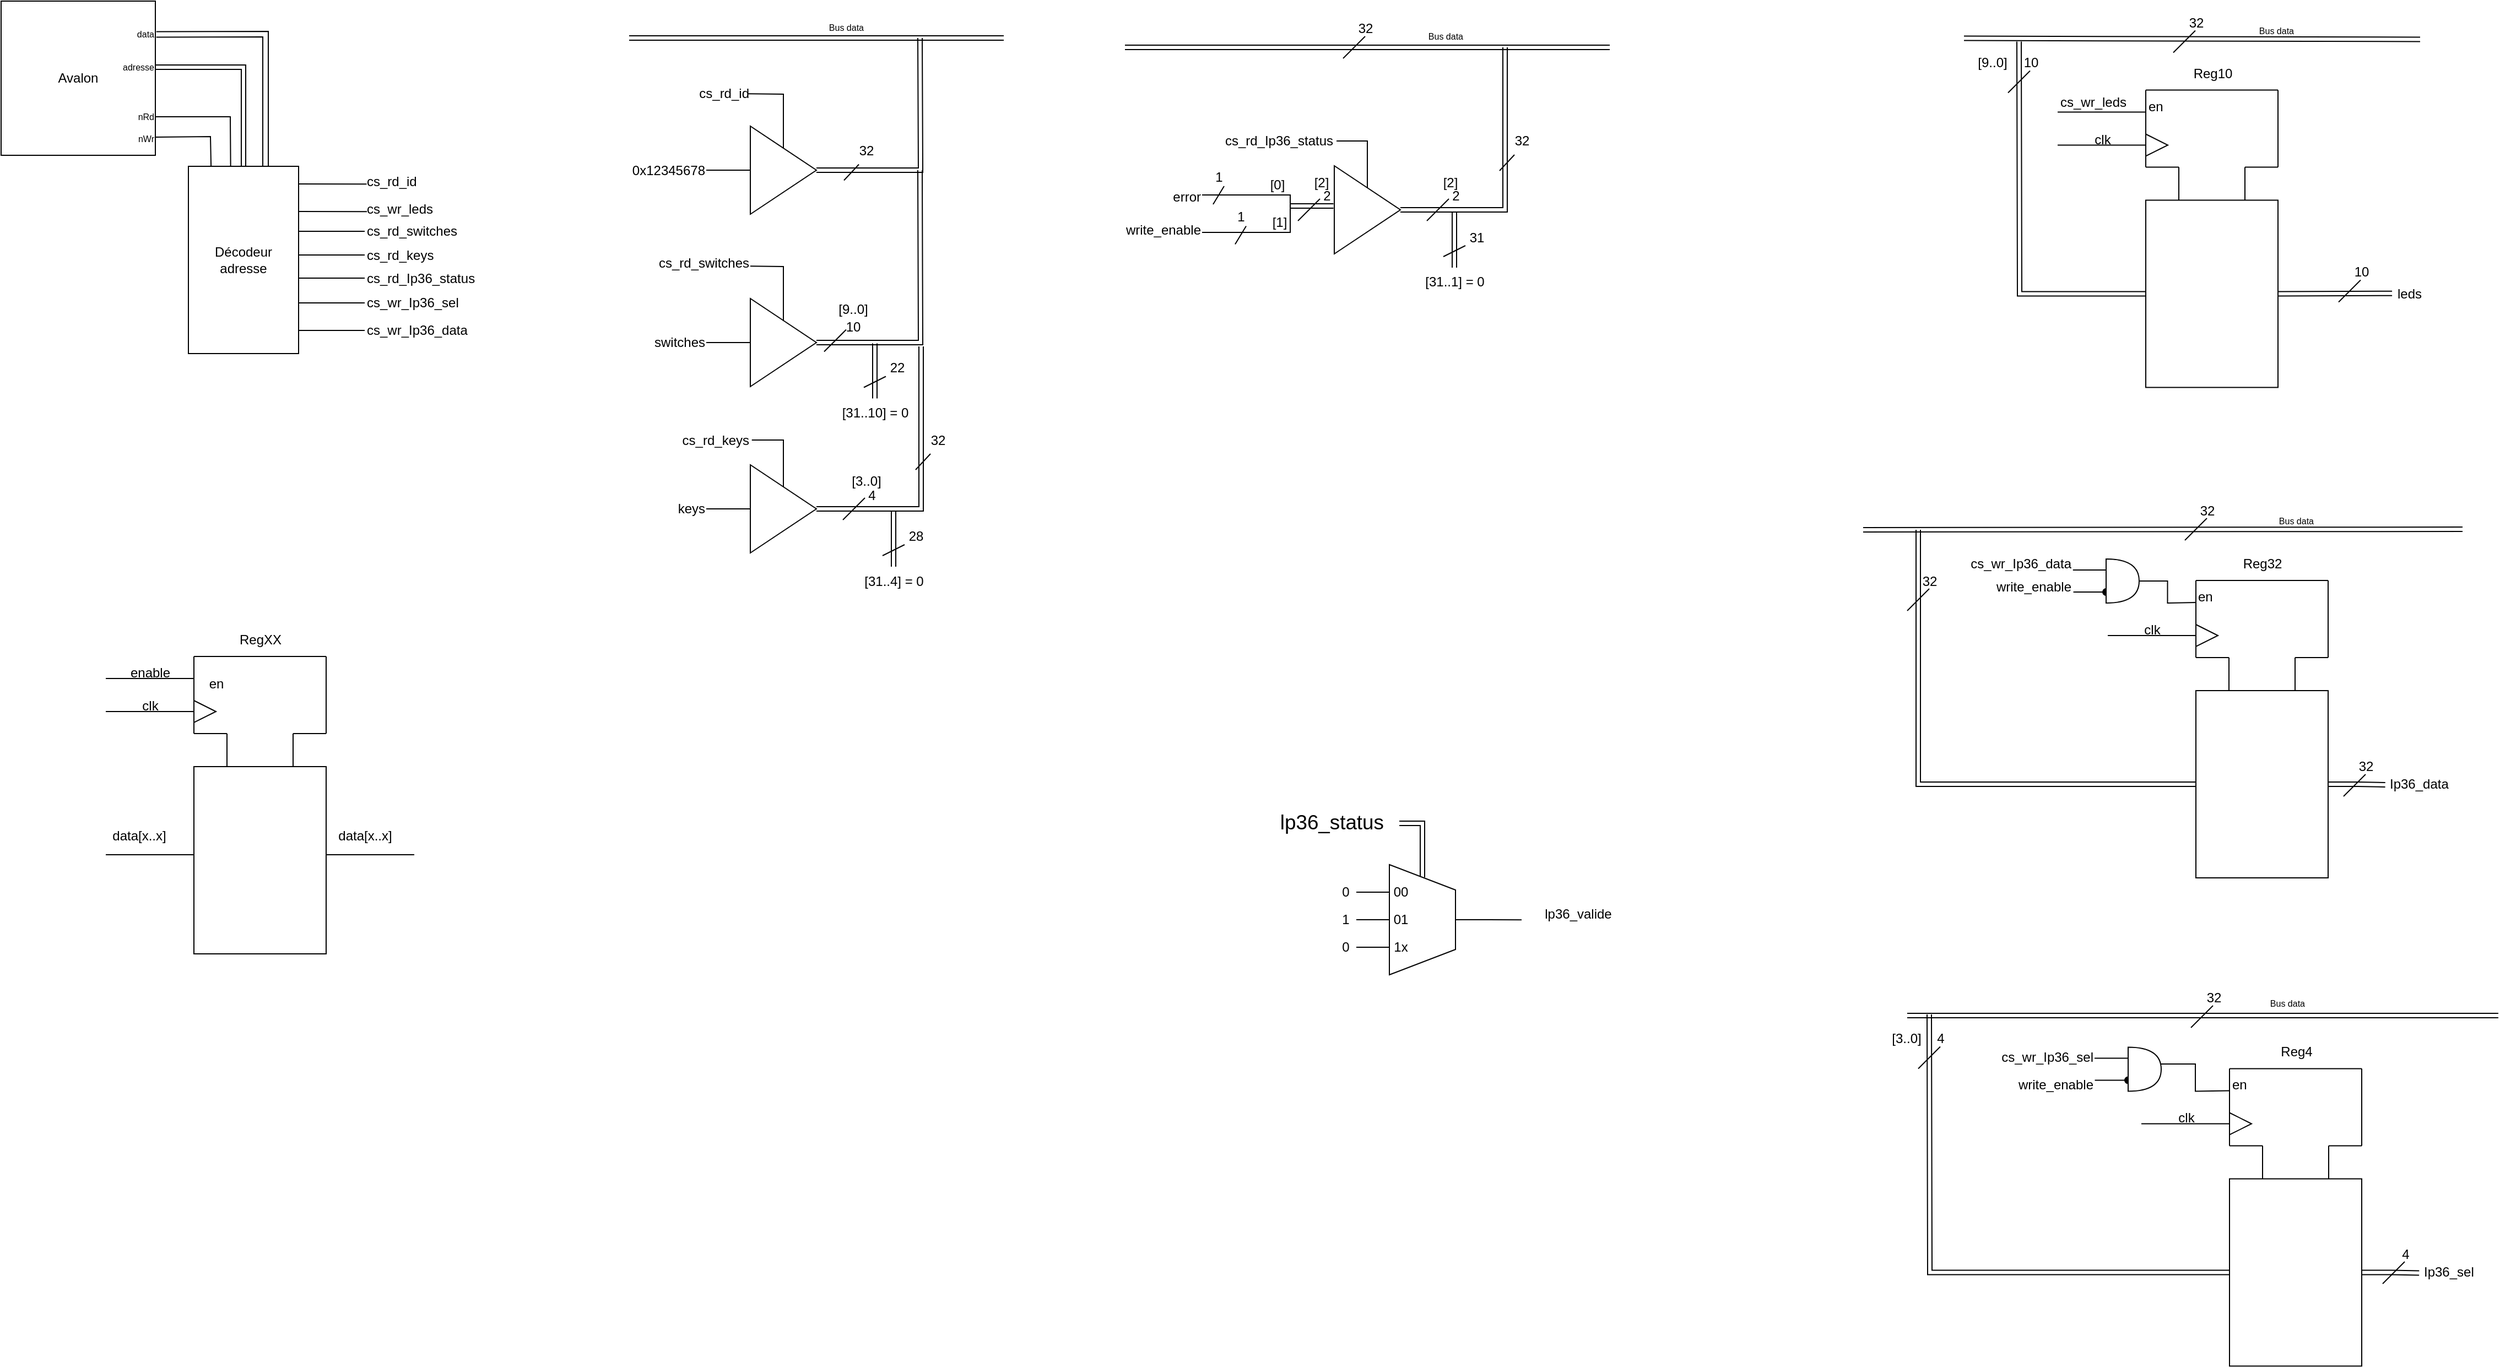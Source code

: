 <mxfile version="24.7.17" pages="4">
  <diagram name="Seite-1" id="HW3nK_cosVzc11REryEj">
    <mxGraphModel dx="1295" dy="758" grid="1" gridSize="10" guides="1" tooltips="1" connect="1" arrows="1" fold="1" page="1" pageScale="1" pageWidth="827" pageHeight="1169" math="0" shadow="0">
      <root>
        <mxCell id="0" />
        <mxCell id="1" parent="0" />
        <mxCell id="LZW6yy8mwgtGkkRh77m5-1" value="Avalon" style="whiteSpace=wrap;html=1;aspect=fixed;fontColor=#000000;" parent="1" vertex="1">
          <mxGeometry x="20" y="20" width="140" height="140" as="geometry" />
        </mxCell>
        <mxCell id="LZW6yy8mwgtGkkRh77m5-6" value="" style="shape=link;endArrow=classic;html=1;rounded=0;width=5;entryX=0.75;entryY=0;entryDx=0;entryDy=0;fontColor=#000000;exitX=1.022;exitY=0.512;exitDx=0;exitDy=0;exitPerimeter=0;" parent="1" source="LZW6yy8mwgtGkkRh77m5-11" edge="1">
          <mxGeometry width="50" height="50" relative="1" as="geometry">
            <mxPoint x="260" y="50" as="sourcePoint" />
            <mxPoint x="260" y="170" as="targetPoint" />
            <Array as="points">
              <mxPoint x="260" y="50" />
            </Array>
          </mxGeometry>
        </mxCell>
        <mxCell id="LZW6yy8mwgtGkkRh77m5-7" value="" style="endArrow=none;html=1;rounded=0;entryX=1;entryY=0.75;entryDx=0;entryDy=0;exitX=0.354;exitY=-0.002;exitDx=0;exitDy=0;exitPerimeter=0;fontColor=#000000;" parent="1" target="LZW6yy8mwgtGkkRh77m5-1" edge="1">
          <mxGeometry width="50" height="50" relative="1" as="geometry">
            <mxPoint x="228.32" y="169.84" as="sourcePoint" />
            <mxPoint x="220" y="120" as="targetPoint" />
            <Array as="points">
              <mxPoint x="228" y="125" />
            </Array>
          </mxGeometry>
        </mxCell>
        <mxCell id="LZW6yy8mwgtGkkRh77m5-8" value="" style="endArrow=none;html=1;rounded=0;exitX=1;exitY=0.882;exitDx=0;exitDy=0;exitPerimeter=0;entryX=0.132;entryY=0.009;entryDx=0;entryDy=0;entryPerimeter=0;fontColor=#000000;" parent="1" source="LZW6yy8mwgtGkkRh77m5-1" edge="1">
          <mxGeometry width="50" height="50" relative="1" as="geometry">
            <mxPoint x="210" y="150" as="sourcePoint" />
            <mxPoint x="210.56" y="170.72" as="targetPoint" />
            <Array as="points">
              <mxPoint x="210" y="143" />
            </Array>
          </mxGeometry>
        </mxCell>
        <mxCell id="LZW6yy8mwgtGkkRh77m5-9" value="nWr" style="text;html=1;align=right;verticalAlign=middle;resizable=0;points=[];autosize=1;strokeColor=none;fillColor=none;fontSize=8;fontColor=#000000;" parent="1" vertex="1">
          <mxGeometry x="120" y="135" width="40" height="20" as="geometry" />
        </mxCell>
        <mxCell id="LZW6yy8mwgtGkkRh77m5-10" value="nRd" style="text;html=1;align=right;verticalAlign=middle;resizable=0;points=[];autosize=1;strokeColor=none;fillColor=none;fontSize=8;fontColor=#000000;" parent="1" vertex="1">
          <mxGeometry x="120" y="115" width="40" height="20" as="geometry" />
        </mxCell>
        <mxCell id="LZW6yy8mwgtGkkRh77m5-11" value="data" style="text;html=1;align=right;verticalAlign=middle;resizable=0;points=[];autosize=1;strokeColor=none;fillColor=none;fontSize=8;fontColor=#000000;" parent="1" vertex="1">
          <mxGeometry x="120" y="40" width="40" height="20" as="geometry" />
        </mxCell>
        <mxCell id="LZW6yy8mwgtGkkRh77m5-12" value="adresse" style="text;html=1;align=right;verticalAlign=middle;resizable=0;points=[];autosize=1;strokeColor=none;fillColor=none;fontSize=8;fontColor=#000000;" parent="1" vertex="1">
          <mxGeometry x="110" y="70" width="50" height="20" as="geometry" />
        </mxCell>
        <mxCell id="LZW6yy8mwgtGkkRh77m5-13" value="" style="shape=link;endArrow=classic;html=1;rounded=0;entryX=0.5;entryY=0;entryDx=0;entryDy=0;fontColor=#000000;" parent="1" edge="1">
          <mxGeometry width="50" height="50" relative="1" as="geometry">
            <mxPoint x="160" y="80" as="sourcePoint" />
            <mxPoint x="240" y="170" as="targetPoint" />
            <Array as="points">
              <mxPoint x="240" y="80" />
            </Array>
          </mxGeometry>
        </mxCell>
        <mxCell id="LZW6yy8mwgtGkkRh77m5-15" value="Décodeur&lt;br&gt;adresse" style="rounded=0;whiteSpace=wrap;html=1;fontColor=#000000;" parent="1" vertex="1">
          <mxGeometry x="190" y="170" width="100" height="170" as="geometry" />
        </mxCell>
        <mxCell id="LZW6yy8mwgtGkkRh77m5-16" value="" style="endArrow=none;html=1;rounded=0;entryX=0.025;entryY=0.571;entryDx=0;entryDy=0;entryPerimeter=0;fontColor=#000000;" parent="1" target="LZW6yy8mwgtGkkRh77m5-17" edge="1">
          <mxGeometry width="50" height="50" relative="1" as="geometry">
            <mxPoint x="290" y="211" as="sourcePoint" />
            <mxPoint x="370" y="217" as="targetPoint" />
          </mxGeometry>
        </mxCell>
        <mxCell id="LZW6yy8mwgtGkkRh77m5-17" value="cs_wr_leds" style="text;html=1;align=left;verticalAlign=middle;resizable=0;points=[];autosize=1;strokeColor=none;fillColor=none;fontColor=#000000;" parent="1" vertex="1">
          <mxGeometry x="350" y="194" width="80" height="30" as="geometry" />
        </mxCell>
        <mxCell id="LZW6yy8mwgtGkkRh77m5-20" value="" style="endArrow=none;html=1;rounded=0;exitX=0.998;exitY=0.267;exitDx=0;exitDy=0;exitPerimeter=0;fontColor=#000000;" parent="1" target="LZW6yy8mwgtGkkRh77m5-21" edge="1">
          <mxGeometry width="50" height="50" relative="1" as="geometry">
            <mxPoint x="290" y="229" as="sourcePoint" />
            <mxPoint x="370" y="234" as="targetPoint" />
          </mxGeometry>
        </mxCell>
        <mxCell id="LZW6yy8mwgtGkkRh77m5-21" value="cs_rd_switches" style="text;html=1;align=left;verticalAlign=middle;resizable=0;points=[];autosize=1;strokeColor=none;fillColor=none;fontColor=#000000;" parent="1" vertex="1">
          <mxGeometry x="350" y="214" width="110" height="30" as="geometry" />
        </mxCell>
        <mxCell id="LZW6yy8mwgtGkkRh77m5-22" value="" style="endArrow=none;html=1;rounded=0;exitX=0.998;exitY=0.267;exitDx=0;exitDy=0;exitPerimeter=0;fontColor=#000000;" parent="1" target="LZW6yy8mwgtGkkRh77m5-23" edge="1">
          <mxGeometry width="50" height="50" relative="1" as="geometry">
            <mxPoint x="290" y="250.5" as="sourcePoint" />
            <mxPoint x="370" y="255.5" as="targetPoint" />
          </mxGeometry>
        </mxCell>
        <mxCell id="LZW6yy8mwgtGkkRh77m5-23" value="cs_rd_keys" style="text;html=1;align=left;verticalAlign=middle;resizable=0;points=[];autosize=1;strokeColor=none;fillColor=none;fontColor=#000000;" parent="1" vertex="1">
          <mxGeometry x="350" y="235.5" width="80" height="30" as="geometry" />
        </mxCell>
        <mxCell id="LZW6yy8mwgtGkkRh77m5-24" value="" style="endArrow=none;html=1;rounded=0;exitX=0.998;exitY=0.267;exitDx=0;exitDy=0;exitPerimeter=0;fontColor=#000000;" parent="1" target="LZW6yy8mwgtGkkRh77m5-25" edge="1">
          <mxGeometry width="50" height="50" relative="1" as="geometry">
            <mxPoint x="290" y="271.5" as="sourcePoint" />
            <mxPoint x="370" y="276.5" as="targetPoint" />
          </mxGeometry>
        </mxCell>
        <mxCell id="LZW6yy8mwgtGkkRh77m5-25" value="cs_rd_Ip36_status" style="text;html=1;align=left;verticalAlign=middle;resizable=0;points=[];autosize=1;strokeColor=none;fillColor=none;fontColor=#000000;" parent="1" vertex="1">
          <mxGeometry x="350" y="256.5" width="120" height="30" as="geometry" />
        </mxCell>
        <mxCell id="LZW6yy8mwgtGkkRh77m5-29" value="" style="endArrow=none;html=1;rounded=0;exitX=0.998;exitY=0.267;exitDx=0;exitDy=0;exitPerimeter=0;fontColor=#000000;" parent="1" target="LZW6yy8mwgtGkkRh77m5-30" edge="1">
          <mxGeometry width="50" height="50" relative="1" as="geometry">
            <mxPoint x="290" y="294" as="sourcePoint" />
            <mxPoint x="370" y="299" as="targetPoint" />
          </mxGeometry>
        </mxCell>
        <mxCell id="LZW6yy8mwgtGkkRh77m5-30" value="cs_wr_Ip36_sel" style="text;html=1;align=left;verticalAlign=middle;resizable=0;points=[];autosize=1;strokeColor=none;fillColor=none;fontColor=#000000;" parent="1" vertex="1">
          <mxGeometry x="350" y="279" width="110" height="30" as="geometry" />
        </mxCell>
        <mxCell id="LZW6yy8mwgtGkkRh77m5-33" value="" style="endArrow=none;html=1;rounded=0;exitX=0.998;exitY=0.267;exitDx=0;exitDy=0;exitPerimeter=0;fontColor=#000000;" parent="1" target="LZW6yy8mwgtGkkRh77m5-34" edge="1">
          <mxGeometry width="50" height="50" relative="1" as="geometry">
            <mxPoint x="290" y="319" as="sourcePoint" />
            <mxPoint x="370" y="324" as="targetPoint" />
          </mxGeometry>
        </mxCell>
        <mxCell id="LZW6yy8mwgtGkkRh77m5-34" value="cs_wr_Ip36_data" style="text;html=1;align=left;verticalAlign=middle;resizable=0;points=[];autosize=1;strokeColor=none;fillColor=none;fontColor=#000000;" parent="1" vertex="1">
          <mxGeometry x="350" y="304" width="110" height="30" as="geometry" />
        </mxCell>
        <mxCell id="LZW6yy8mwgtGkkRh77m5-39" value="" style="endArrow=none;html=1;rounded=0;entryX=0.025;entryY=0.571;entryDx=0;entryDy=0;entryPerimeter=0;fontColor=#000000;" parent="1" target="LZW6yy8mwgtGkkRh77m5-40" edge="1">
          <mxGeometry width="50" height="50" relative="1" as="geometry">
            <mxPoint x="290" y="186" as="sourcePoint" />
            <mxPoint x="370" y="192" as="targetPoint" />
          </mxGeometry>
        </mxCell>
        <mxCell id="LZW6yy8mwgtGkkRh77m5-40" value="cs_rd_id" style="text;html=1;align=left;verticalAlign=middle;resizable=0;points=[];autosize=1;strokeColor=none;fillColor=none;fontColor=#000000;" parent="1" vertex="1">
          <mxGeometry x="350" y="169" width="70" height="30" as="geometry" />
        </mxCell>
        <mxCell id="LZW6yy8mwgtGkkRh77m5-47" style="edgeStyle=orthogonalEdgeStyle;rounded=0;orthogonalLoop=1;jettySize=auto;html=1;exitX=1;exitY=0.5;exitDx=0;exitDy=0;shape=link;fontColor=#000000;" parent="1" source="LZW6yy8mwgtGkkRh77m5-42" edge="1">
          <mxGeometry relative="1" as="geometry">
            <mxPoint x="854" y="53.5" as="targetPoint" />
          </mxGeometry>
        </mxCell>
        <mxCell id="LZW6yy8mwgtGkkRh77m5-42" value="" style="triangle;whiteSpace=wrap;html=1;fontColor=#000000;" parent="1" vertex="1">
          <mxGeometry x="700" y="133.5" width="60" height="80" as="geometry" />
        </mxCell>
        <mxCell id="LZW6yy8mwgtGkkRh77m5-43" value="cs_rd_id" style="text;html=1;align=right;verticalAlign=middle;resizable=0;points=[];autosize=1;strokeColor=none;fillColor=none;fontColor=#000000;" parent="1" vertex="1">
          <mxGeometry x="630" y="88.5" width="70" height="30" as="geometry" />
        </mxCell>
        <mxCell id="LZW6yy8mwgtGkkRh77m5-44" value="" style="endArrow=none;html=1;rounded=0;entryX=0.971;entryY=0.52;entryDx=0;entryDy=0;entryPerimeter=0;exitX=0.5;exitY=0;exitDx=0;exitDy=0;fontColor=#000000;" parent="1" source="LZW6yy8mwgtGkkRh77m5-42" target="LZW6yy8mwgtGkkRh77m5-43" edge="1">
          <mxGeometry width="50" height="50" relative="1" as="geometry">
            <mxPoint x="540" y="343.5" as="sourcePoint" />
            <mxPoint x="590" y="293.5" as="targetPoint" />
            <Array as="points">
              <mxPoint x="730" y="104.5" />
            </Array>
          </mxGeometry>
        </mxCell>
        <mxCell id="LZW6yy8mwgtGkkRh77m5-45" value="" style="endArrow=none;html=1;rounded=0;entryX=0;entryY=0.5;entryDx=0;entryDy=0;fontColor=#000000;" parent="1" target="LZW6yy8mwgtGkkRh77m5-42" edge="1">
          <mxGeometry width="50" height="50" relative="1" as="geometry">
            <mxPoint x="660" y="173.5" as="sourcePoint" />
            <mxPoint x="710" y="143.5" as="targetPoint" />
          </mxGeometry>
        </mxCell>
        <mxCell id="LZW6yy8mwgtGkkRh77m5-46" value="0x12345678" style="text;html=1;align=right;verticalAlign=middle;resizable=0;points=[];autosize=1;strokeColor=none;fillColor=none;fontColor=#000000;" parent="1" vertex="1">
          <mxGeometry x="570" y="158.5" width="90" height="30" as="geometry" />
        </mxCell>
        <mxCell id="LZW6yy8mwgtGkkRh77m5-88" style="edgeStyle=orthogonalEdgeStyle;rounded=0;orthogonalLoop=1;jettySize=auto;html=1;exitX=0;exitY=0.5;exitDx=0;exitDy=0;shape=link;fontColor=#000000;" parent="1" source="LZW6yy8mwgtGkkRh77m5-48" edge="1">
          <mxGeometry relative="1" as="geometry">
            <mxPoint x="1851.5" y="56.75" as="targetPoint" />
          </mxGeometry>
        </mxCell>
        <mxCell id="LZW6yy8mwgtGkkRh77m5-48" value="" style="rounded=0;whiteSpace=wrap;html=1;fontColor=#000000;" parent="1" vertex="1">
          <mxGeometry x="1966.5" y="200.75" width="120" height="170" as="geometry" />
        </mxCell>
        <mxCell id="LZW6yy8mwgtGkkRh77m5-49" value="" style="endArrow=none;html=1;rounded=0;exitX=0.25;exitY=0;exitDx=0;exitDy=0;fontColor=#000000;" parent="1" source="LZW6yy8mwgtGkkRh77m5-48" edge="1">
          <mxGeometry width="50" height="50" relative="1" as="geometry">
            <mxPoint x="2006.5" y="170.75" as="sourcePoint" />
            <mxPoint x="1996.5" y="170.75" as="targetPoint" />
          </mxGeometry>
        </mxCell>
        <mxCell id="LZW6yy8mwgtGkkRh77m5-50" value="" style="endArrow=none;html=1;rounded=0;exitX=0.75;exitY=0;exitDx=0;exitDy=0;fontColor=#000000;" parent="1" source="LZW6yy8mwgtGkkRh77m5-48" edge="1">
          <mxGeometry width="50" height="50" relative="1" as="geometry">
            <mxPoint x="2006.5" y="210.75" as="sourcePoint" />
            <mxPoint x="2056.5" y="170.75" as="targetPoint" />
          </mxGeometry>
        </mxCell>
        <mxCell id="LZW6yy8mwgtGkkRh77m5-51" value="" style="endArrow=none;html=1;rounded=0;fontColor=#000000;" parent="1" edge="1">
          <mxGeometry width="50" height="50" relative="1" as="geometry">
            <mxPoint x="1996.5" y="170.75" as="sourcePoint" />
            <mxPoint x="1966.5" y="170.75" as="targetPoint" />
          </mxGeometry>
        </mxCell>
        <mxCell id="LZW6yy8mwgtGkkRh77m5-52" value="" style="endArrow=none;html=1;rounded=0;fontColor=#000000;" parent="1" edge="1">
          <mxGeometry width="50" height="50" relative="1" as="geometry">
            <mxPoint x="2056.5" y="170.75" as="sourcePoint" />
            <mxPoint x="2086.5" y="170.75" as="targetPoint" />
          </mxGeometry>
        </mxCell>
        <mxCell id="LZW6yy8mwgtGkkRh77m5-53" value="" style="endArrow=none;html=1;rounded=0;fontColor=#000000;" parent="1" edge="1">
          <mxGeometry width="50" height="50" relative="1" as="geometry">
            <mxPoint x="1966.5" y="170.75" as="sourcePoint" />
            <mxPoint x="1966.5" y="100.75" as="targetPoint" />
          </mxGeometry>
        </mxCell>
        <mxCell id="LZW6yy8mwgtGkkRh77m5-54" value="" style="endArrow=none;html=1;rounded=0;fontColor=#000000;" parent="1" edge="1">
          <mxGeometry width="50" height="50" relative="1" as="geometry">
            <mxPoint x="2086.5" y="100.75" as="sourcePoint" />
            <mxPoint x="1966.5" y="100.75" as="targetPoint" />
          </mxGeometry>
        </mxCell>
        <mxCell id="LZW6yy8mwgtGkkRh77m5-55" value="" style="endArrow=none;html=1;rounded=0;fontColor=#000000;" parent="1" edge="1">
          <mxGeometry width="50" height="50" relative="1" as="geometry">
            <mxPoint x="2086.5" y="100.75" as="sourcePoint" />
            <mxPoint x="2086.5" y="170.75" as="targetPoint" />
          </mxGeometry>
        </mxCell>
        <mxCell id="LZW6yy8mwgtGkkRh77m5-56" value="" style="endArrow=none;html=1;rounded=0;endFill=0;fontColor=#000000;" parent="1" edge="1">
          <mxGeometry width="50" height="50" relative="1" as="geometry">
            <mxPoint x="1886.5" y="120.75" as="sourcePoint" />
            <mxPoint x="1966.5" y="120.75" as="targetPoint" />
          </mxGeometry>
        </mxCell>
        <mxCell id="LZW6yy8mwgtGkkRh77m5-57" value="en" style="text;html=1;align=left;verticalAlign=middle;resizable=0;points=[];autosize=1;strokeColor=none;fillColor=none;fontColor=#000000;" parent="1" vertex="1">
          <mxGeometry x="1966.5" y="100.75" width="40" height="30" as="geometry" />
        </mxCell>
        <mxCell id="LZW6yy8mwgtGkkRh77m5-58" value="" style="endArrow=none;html=1;rounded=0;endFill=0;fontColor=#000000;" parent="1" edge="1">
          <mxGeometry width="50" height="50" relative="1" as="geometry">
            <mxPoint x="1886.5" y="150.75" as="sourcePoint" />
            <mxPoint x="1966.5" y="150.75" as="targetPoint" />
          </mxGeometry>
        </mxCell>
        <mxCell id="LZW6yy8mwgtGkkRh77m5-59" value="" style="triangle;whiteSpace=wrap;html=1;fontColor=#000000;" parent="1" vertex="1">
          <mxGeometry x="1966.5" y="140.75" width="20" height="20" as="geometry" />
        </mxCell>
        <mxCell id="LZW6yy8mwgtGkkRh77m5-64" value="clk" style="text;html=1;align=center;verticalAlign=middle;resizable=0;points=[];autosize=1;strokeColor=none;fillColor=none;fontColor=#000000;" parent="1" vertex="1">
          <mxGeometry x="1906.5" y="130.75" width="40" height="30" as="geometry" />
        </mxCell>
        <mxCell id="LZW6yy8mwgtGkkRh77m5-66" value="Reg10" style="text;html=1;align=center;verticalAlign=middle;resizable=0;points=[];autosize=1;strokeColor=none;fillColor=none;fontColor=#000000;" parent="1" vertex="1">
          <mxGeometry x="1996.5" y="70.75" width="60" height="30" as="geometry" />
        </mxCell>
        <mxCell id="LZW6yy8mwgtGkkRh77m5-68" value="" style="rounded=0;whiteSpace=wrap;html=1;fontColor=#000000;" parent="1" vertex="1">
          <mxGeometry x="195" y="715" width="120" height="170" as="geometry" />
        </mxCell>
        <mxCell id="LZW6yy8mwgtGkkRh77m5-69" value="" style="endArrow=none;html=1;rounded=0;exitX=0.25;exitY=0;exitDx=0;exitDy=0;fontColor=#000000;" parent="1" source="LZW6yy8mwgtGkkRh77m5-68" edge="1">
          <mxGeometry width="50" height="50" relative="1" as="geometry">
            <mxPoint x="235" y="685" as="sourcePoint" />
            <mxPoint x="225" y="685" as="targetPoint" />
          </mxGeometry>
        </mxCell>
        <mxCell id="LZW6yy8mwgtGkkRh77m5-70" value="" style="endArrow=none;html=1;rounded=0;exitX=0.75;exitY=0;exitDx=0;exitDy=0;fontColor=#000000;" parent="1" source="LZW6yy8mwgtGkkRh77m5-68" edge="1">
          <mxGeometry width="50" height="50" relative="1" as="geometry">
            <mxPoint x="235" y="725" as="sourcePoint" />
            <mxPoint x="285" y="685" as="targetPoint" />
          </mxGeometry>
        </mxCell>
        <mxCell id="LZW6yy8mwgtGkkRh77m5-71" value="" style="endArrow=none;html=1;rounded=0;fontColor=#000000;" parent="1" edge="1">
          <mxGeometry width="50" height="50" relative="1" as="geometry">
            <mxPoint x="225" y="685" as="sourcePoint" />
            <mxPoint x="195" y="685" as="targetPoint" />
          </mxGeometry>
        </mxCell>
        <mxCell id="LZW6yy8mwgtGkkRh77m5-72" value="" style="endArrow=none;html=1;rounded=0;fontColor=#000000;" parent="1" edge="1">
          <mxGeometry width="50" height="50" relative="1" as="geometry">
            <mxPoint x="285" y="685" as="sourcePoint" />
            <mxPoint x="315" y="685" as="targetPoint" />
          </mxGeometry>
        </mxCell>
        <mxCell id="LZW6yy8mwgtGkkRh77m5-73" value="" style="endArrow=none;html=1;rounded=0;fontColor=#000000;" parent="1" edge="1">
          <mxGeometry width="50" height="50" relative="1" as="geometry">
            <mxPoint x="195" y="685" as="sourcePoint" />
            <mxPoint x="195" y="615" as="targetPoint" />
          </mxGeometry>
        </mxCell>
        <mxCell id="LZW6yy8mwgtGkkRh77m5-74" value="" style="endArrow=none;html=1;rounded=0;fontColor=#000000;" parent="1" edge="1">
          <mxGeometry width="50" height="50" relative="1" as="geometry">
            <mxPoint x="315" y="615" as="sourcePoint" />
            <mxPoint x="195" y="615" as="targetPoint" />
          </mxGeometry>
        </mxCell>
        <mxCell id="LZW6yy8mwgtGkkRh77m5-75" value="" style="endArrow=none;html=1;rounded=0;fontColor=#000000;" parent="1" edge="1">
          <mxGeometry width="50" height="50" relative="1" as="geometry">
            <mxPoint x="315" y="615" as="sourcePoint" />
            <mxPoint x="315" y="685" as="targetPoint" />
          </mxGeometry>
        </mxCell>
        <mxCell id="LZW6yy8mwgtGkkRh77m5-76" value="" style="endArrow=none;html=1;rounded=0;fontColor=#000000;endFill=0;" parent="1" edge="1">
          <mxGeometry width="50" height="50" relative="1" as="geometry">
            <mxPoint x="115" y="635" as="sourcePoint" />
            <mxPoint x="195" y="635" as="targetPoint" />
          </mxGeometry>
        </mxCell>
        <mxCell id="LZW6yy8mwgtGkkRh77m5-77" value="en" style="text;html=1;align=center;verticalAlign=middle;resizable=0;points=[];autosize=1;strokeColor=none;fillColor=none;fontColor=#000000;" parent="1" vertex="1">
          <mxGeometry x="195" y="625" width="40" height="30" as="geometry" />
        </mxCell>
        <mxCell id="LZW6yy8mwgtGkkRh77m5-78" value="" style="endArrow=none;html=1;rounded=0;fontColor=#000000;endFill=0;" parent="1" edge="1">
          <mxGeometry width="50" height="50" relative="1" as="geometry">
            <mxPoint x="115" y="665" as="sourcePoint" />
            <mxPoint x="195" y="665" as="targetPoint" />
          </mxGeometry>
        </mxCell>
        <mxCell id="LZW6yy8mwgtGkkRh77m5-79" value="" style="triangle;whiteSpace=wrap;html=1;fontColor=#000000;" parent="1" vertex="1">
          <mxGeometry x="195" y="655" width="20" height="20" as="geometry" />
        </mxCell>
        <mxCell id="LZW6yy8mwgtGkkRh77m5-80" value="" style="endArrow=none;html=1;rounded=0;fontColor=#000000;endFill=0;" parent="1" edge="1">
          <mxGeometry width="50" height="50" relative="1" as="geometry">
            <mxPoint x="115" y="795" as="sourcePoint" />
            <mxPoint x="195" y="795" as="targetPoint" />
          </mxGeometry>
        </mxCell>
        <mxCell id="LZW6yy8mwgtGkkRh77m5-81" value="" style="endArrow=none;html=1;rounded=0;fontColor=#000000;endFill=0;" parent="1" edge="1">
          <mxGeometry width="50" height="50" relative="1" as="geometry">
            <mxPoint x="315" y="795" as="sourcePoint" />
            <mxPoint x="395" y="795" as="targetPoint" />
          </mxGeometry>
        </mxCell>
        <mxCell id="LZW6yy8mwgtGkkRh77m5-82" value="data[x..x]" style="text;html=1;align=center;verticalAlign=middle;resizable=0;points=[];autosize=1;strokeColor=none;fillColor=none;fontColor=#000000;" parent="1" vertex="1">
          <mxGeometry x="110" y="763" width="70" height="30" as="geometry" />
        </mxCell>
        <mxCell id="LZW6yy8mwgtGkkRh77m5-83" value="data[x..x]" style="text;html=1;align=center;verticalAlign=middle;resizable=0;points=[];autosize=1;strokeColor=none;fillColor=none;fontColor=#000000;" parent="1" vertex="1">
          <mxGeometry x="315" y="763" width="70" height="30" as="geometry" />
        </mxCell>
        <mxCell id="LZW6yy8mwgtGkkRh77m5-84" value="clk" style="text;html=1;align=center;verticalAlign=middle;resizable=0;points=[];autosize=1;strokeColor=none;fillColor=none;fontColor=#000000;" parent="1" vertex="1">
          <mxGeometry x="135" y="645" width="40" height="30" as="geometry" />
        </mxCell>
        <mxCell id="LZW6yy8mwgtGkkRh77m5-85" value="enable" style="text;html=1;align=center;verticalAlign=middle;resizable=0;points=[];autosize=1;strokeColor=none;fillColor=none;fontColor=#000000;" parent="1" vertex="1">
          <mxGeometry x="125" y="615" width="60" height="30" as="geometry" />
        </mxCell>
        <mxCell id="LZW6yy8mwgtGkkRh77m5-86" value="RegXX" style="text;html=1;align=center;verticalAlign=middle;resizable=0;points=[];autosize=1;strokeColor=none;fillColor=none;fontColor=#000000;" parent="1" vertex="1">
          <mxGeometry x="225" y="585" width="60" height="30" as="geometry" />
        </mxCell>
        <mxCell id="LZW6yy8mwgtGkkRh77m5-92" value="cs_wr_leds" style="text;html=1;align=left;verticalAlign=middle;resizable=0;points=[];autosize=1;strokeColor=none;fillColor=none;fontColor=#000000;" parent="1" vertex="1">
          <mxGeometry x="1886.5" y="96.75" width="80" height="30" as="geometry" />
        </mxCell>
        <mxCell id="LZW6yy8mwgtGkkRh77m5-95" value="Bus data" style="text;html=1;align=right;verticalAlign=middle;resizable=0;points=[];autosize=1;strokeColor=none;fillColor=none;fontSize=8;fontColor=#000000;" parent="1" vertex="1">
          <mxGeometry x="744" y="33.5" width="60" height="20" as="geometry" />
        </mxCell>
        <mxCell id="LZW6yy8mwgtGkkRh77m5-96" value="Bus data" style="text;html=1;align=right;verticalAlign=middle;resizable=0;points=[];autosize=1;strokeColor=none;fillColor=none;fontSize=8;fontColor=#000000;" parent="1" vertex="1">
          <mxGeometry x="2041.5" y="36.75" width="60" height="20" as="geometry" />
        </mxCell>
        <mxCell id="LZW6yy8mwgtGkkRh77m5-103" style="edgeStyle=orthogonalEdgeStyle;rounded=0;orthogonalLoop=1;jettySize=auto;html=1;exitX=1;exitY=0.5;exitDx=0;exitDy=0;shape=link;fontColor=#000000;" parent="1" source="LZW6yy8mwgtGkkRh77m5-97" edge="1">
          <mxGeometry relative="1" as="geometry">
            <mxPoint x="854" y="173.5" as="targetPoint" />
          </mxGeometry>
        </mxCell>
        <mxCell id="LZW6yy8mwgtGkkRh77m5-97" value="" style="triangle;whiteSpace=wrap;html=1;fontColor=#000000;" parent="1" vertex="1">
          <mxGeometry x="700" y="290" width="60" height="80" as="geometry" />
        </mxCell>
        <mxCell id="LZW6yy8mwgtGkkRh77m5-99" value="" style="endArrow=none;html=1;rounded=0;entryX=1;entryY=0.603;entryDx=0;entryDy=0;entryPerimeter=0;exitX=0.5;exitY=0;exitDx=0;exitDy=0;fontColor=#000000;" parent="1" source="LZW6yy8mwgtGkkRh77m5-97" target="LZW6yy8mwgtGkkRh77m5-102" edge="1">
          <mxGeometry width="50" height="50" relative="1" as="geometry">
            <mxPoint x="540" y="500" as="sourcePoint" />
            <mxPoint x="707.97" y="260.6" as="targetPoint" />
            <Array as="points">
              <mxPoint x="730" y="261" />
            </Array>
          </mxGeometry>
        </mxCell>
        <mxCell id="LZW6yy8mwgtGkkRh77m5-100" value="" style="endArrow=none;html=1;rounded=0;entryX=0;entryY=0.5;entryDx=0;entryDy=0;fontColor=#000000;" parent="1" target="LZW6yy8mwgtGkkRh77m5-97" edge="1">
          <mxGeometry width="50" height="50" relative="1" as="geometry">
            <mxPoint x="660" y="330" as="sourcePoint" />
            <mxPoint x="710" y="300" as="targetPoint" />
          </mxGeometry>
        </mxCell>
        <mxCell id="LZW6yy8mwgtGkkRh77m5-101" value="switches" style="text;html=1;align=right;verticalAlign=middle;resizable=0;points=[];autosize=1;strokeColor=none;fillColor=none;fontColor=#000000;" parent="1" vertex="1">
          <mxGeometry x="590" y="315" width="70" height="30" as="geometry" />
        </mxCell>
        <mxCell id="LZW6yy8mwgtGkkRh77m5-102" value="cs_rd_switches" style="text;html=1;align=right;verticalAlign=middle;resizable=0;points=[];autosize=1;strokeColor=none;fillColor=none;fontColor=#000000;" parent="1" vertex="1">
          <mxGeometry x="590" y="242.5" width="110" height="30" as="geometry" />
        </mxCell>
        <mxCell id="LZW6yy8mwgtGkkRh77m5-110" style="edgeStyle=orthogonalEdgeStyle;rounded=0;orthogonalLoop=1;jettySize=auto;html=1;exitX=1;exitY=0.5;exitDx=0;exitDy=0;shape=link;fontColor=#000000;" parent="1" source="LZW6yy8mwgtGkkRh77m5-104" edge="1">
          <mxGeometry relative="1" as="geometry">
            <mxPoint x="855" y="333.5" as="targetPoint" />
            <Array as="points">
              <mxPoint x="855" y="481.5" />
              <mxPoint x="850" y="481.5" />
            </Array>
          </mxGeometry>
        </mxCell>
        <mxCell id="LZW6yy8mwgtGkkRh77m5-104" value="" style="triangle;whiteSpace=wrap;html=1;fontColor=#000000;" parent="1" vertex="1">
          <mxGeometry x="700" y="441" width="60" height="80" as="geometry" />
        </mxCell>
        <mxCell id="LZW6yy8mwgtGkkRh77m5-105" value="" style="endArrow=none;html=1;rounded=0;entryX=1.017;entryY=0.498;entryDx=0;entryDy=0;entryPerimeter=0;exitX=0.5;exitY=0;exitDx=0;exitDy=0;fontColor=#000000;" parent="1" source="LZW6yy8mwgtGkkRh77m5-104" target="LZW6yy8mwgtGkkRh77m5-109" edge="1">
          <mxGeometry width="50" height="50" relative="1" as="geometry">
            <mxPoint x="540" y="651" as="sourcePoint" />
            <mxPoint x="700" y="411.59" as="targetPoint" />
            <Array as="points">
              <mxPoint x="730" y="418.5" />
            </Array>
          </mxGeometry>
        </mxCell>
        <mxCell id="LZW6yy8mwgtGkkRh77m5-106" value="" style="endArrow=none;html=1;rounded=0;entryX=0;entryY=0.5;entryDx=0;entryDy=0;fontColor=#000000;" parent="1" target="LZW6yy8mwgtGkkRh77m5-104" edge="1">
          <mxGeometry width="50" height="50" relative="1" as="geometry">
            <mxPoint x="660" y="481" as="sourcePoint" />
            <mxPoint x="710" y="451" as="targetPoint" />
          </mxGeometry>
        </mxCell>
        <mxCell id="LZW6yy8mwgtGkkRh77m5-107" value="keys" style="text;html=1;align=right;verticalAlign=middle;resizable=0;points=[];autosize=1;strokeColor=none;fillColor=none;fontColor=#000000;" parent="1" vertex="1">
          <mxGeometry x="610" y="466" width="50" height="30" as="geometry" />
        </mxCell>
        <mxCell id="LZW6yy8mwgtGkkRh77m5-109" value="cs_rd_keys" style="text;html=1;align=right;verticalAlign=middle;resizable=0;points=[];autosize=1;strokeColor=none;fillColor=none;fontColor=#000000;" parent="1" vertex="1">
          <mxGeometry x="620" y="403.5" width="80" height="30" as="geometry" />
        </mxCell>
        <mxCell id="LZW6yy8mwgtGkkRh77m5-131" style="edgeStyle=orthogonalEdgeStyle;rounded=0;orthogonalLoop=1;jettySize=auto;html=1;exitX=0;exitY=0.5;exitDx=0;exitDy=0;shape=link;fontColor=#000000;" parent="1" source="LZW6yy8mwgtGkkRh77m5-111" edge="1">
          <mxGeometry relative="1" as="geometry">
            <mxPoint x="1760" y="500" as="targetPoint" />
            <Array as="points">
              <mxPoint x="1760" y="731" />
            </Array>
          </mxGeometry>
        </mxCell>
        <mxCell id="LZW6yy8mwgtGkkRh77m5-111" value="" style="rounded=0;whiteSpace=wrap;html=1;fontColor=#000000;" parent="1" vertex="1">
          <mxGeometry x="2012" y="646" width="120" height="170" as="geometry" />
        </mxCell>
        <mxCell id="LZW6yy8mwgtGkkRh77m5-112" value="" style="endArrow=none;html=1;rounded=0;exitX=0.25;exitY=0;exitDx=0;exitDy=0;fontColor=#000000;" parent="1" source="LZW6yy8mwgtGkkRh77m5-111" edge="1">
          <mxGeometry width="50" height="50" relative="1" as="geometry">
            <mxPoint x="2052" y="616" as="sourcePoint" />
            <mxPoint x="2042" y="616" as="targetPoint" />
          </mxGeometry>
        </mxCell>
        <mxCell id="LZW6yy8mwgtGkkRh77m5-113" value="" style="endArrow=none;html=1;rounded=0;exitX=0.75;exitY=0;exitDx=0;exitDy=0;fontColor=#000000;" parent="1" source="LZW6yy8mwgtGkkRh77m5-111" edge="1">
          <mxGeometry width="50" height="50" relative="1" as="geometry">
            <mxPoint x="2052" y="656" as="sourcePoint" />
            <mxPoint x="2102" y="616" as="targetPoint" />
          </mxGeometry>
        </mxCell>
        <mxCell id="LZW6yy8mwgtGkkRh77m5-114" value="" style="endArrow=none;html=1;rounded=0;fontColor=#000000;" parent="1" edge="1">
          <mxGeometry width="50" height="50" relative="1" as="geometry">
            <mxPoint x="2042" y="616" as="sourcePoint" />
            <mxPoint x="2012" y="616" as="targetPoint" />
          </mxGeometry>
        </mxCell>
        <mxCell id="LZW6yy8mwgtGkkRh77m5-115" value="" style="endArrow=none;html=1;rounded=0;fontColor=#000000;" parent="1" edge="1">
          <mxGeometry width="50" height="50" relative="1" as="geometry">
            <mxPoint x="2102" y="616" as="sourcePoint" />
            <mxPoint x="2132" y="616" as="targetPoint" />
          </mxGeometry>
        </mxCell>
        <mxCell id="LZW6yy8mwgtGkkRh77m5-116" value="" style="endArrow=none;html=1;rounded=0;fontColor=#000000;" parent="1" edge="1">
          <mxGeometry width="50" height="50" relative="1" as="geometry">
            <mxPoint x="2012" y="616" as="sourcePoint" />
            <mxPoint x="2012" y="546" as="targetPoint" />
          </mxGeometry>
        </mxCell>
        <mxCell id="LZW6yy8mwgtGkkRh77m5-117" value="" style="endArrow=none;html=1;rounded=0;fontColor=#000000;" parent="1" edge="1">
          <mxGeometry width="50" height="50" relative="1" as="geometry">
            <mxPoint x="2132" y="546" as="sourcePoint" />
            <mxPoint x="2012" y="546" as="targetPoint" />
          </mxGeometry>
        </mxCell>
        <mxCell id="LZW6yy8mwgtGkkRh77m5-118" value="" style="endArrow=none;html=1;rounded=0;fontColor=#000000;" parent="1" edge="1">
          <mxGeometry width="50" height="50" relative="1" as="geometry">
            <mxPoint x="2132" y="546" as="sourcePoint" />
            <mxPoint x="2132" y="616" as="targetPoint" />
          </mxGeometry>
        </mxCell>
        <mxCell id="LZW6yy8mwgtGkkRh77m5-119" value="" style="endArrow=none;html=1;rounded=0;fontColor=#000000;exitX=1;exitY=0.5;exitDx=0;exitDy=0;exitPerimeter=0;edgeStyle=orthogonalEdgeStyle;endFill=0;" parent="1" edge="1" source="pLI9LgHdVQKDpL17s5jj-3">
          <mxGeometry width="50" height="50" relative="1" as="geometry">
            <mxPoint x="1950" y="566" as="sourcePoint" />
            <mxPoint x="2012" y="566" as="targetPoint" />
          </mxGeometry>
        </mxCell>
        <mxCell id="LZW6yy8mwgtGkkRh77m5-120" value="en" style="text;html=1;align=left;verticalAlign=middle;resizable=0;points=[];autosize=1;strokeColor=none;fillColor=none;fontColor=#000000;" parent="1" vertex="1">
          <mxGeometry x="2012" y="546" width="40" height="30" as="geometry" />
        </mxCell>
        <mxCell id="LZW6yy8mwgtGkkRh77m5-121" value="" style="endArrow=none;html=1;rounded=0;fontColor=#000000;endFill=0;" parent="1" edge="1">
          <mxGeometry width="50" height="50" relative="1" as="geometry">
            <mxPoint x="1932" y="596" as="sourcePoint" />
            <mxPoint x="2012" y="596" as="targetPoint" />
          </mxGeometry>
        </mxCell>
        <mxCell id="LZW6yy8mwgtGkkRh77m5-122" value="" style="triangle;whiteSpace=wrap;html=1;fontColor=#000000;" parent="1" vertex="1">
          <mxGeometry x="2012" y="586" width="20" height="20" as="geometry" />
        </mxCell>
        <mxCell id="LZW6yy8mwgtGkkRh77m5-127" value="clk" style="text;html=1;align=center;verticalAlign=middle;resizable=0;points=[];autosize=1;strokeColor=none;fillColor=none;fontColor=#000000;" parent="1" vertex="1">
          <mxGeometry x="1952" y="576" width="40" height="30" as="geometry" />
        </mxCell>
        <mxCell id="LZW6yy8mwgtGkkRh77m5-129" value="Reg32" style="text;html=1;align=center;verticalAlign=middle;resizable=0;points=[];autosize=1;strokeColor=none;fillColor=none;fontColor=#000000;" parent="1" vertex="1">
          <mxGeometry x="2042" y="516" width="60" height="30" as="geometry" />
        </mxCell>
        <mxCell id="LZW6yy8mwgtGkkRh77m5-130" value="cs_wr_Ip36_data" style="text;html=1;align=right;verticalAlign=middle;resizable=0;points=[];autosize=1;strokeColor=none;fillColor=none;fontColor=#000000;" parent="1" vertex="1">
          <mxGeometry x="1790" y="516" width="110" height="30" as="geometry" />
        </mxCell>
        <mxCell id="LZW6yy8mwgtGkkRh77m5-139" value="" style="endArrow=none;html=1;rounded=0;shape=link;entryX=1;entryY=0.5;entryDx=0;entryDy=0;exitX=-0.049;exitY=0.486;exitDx=0;exitDy=0;exitPerimeter=0;fontColor=#000000;" parent="1" source="LZW6yy8mwgtGkkRh77m5-140" target="LZW6yy8mwgtGkkRh77m5-48" edge="1">
          <mxGeometry width="50" height="50" relative="1" as="geometry">
            <mxPoint x="2221.5" y="286.75" as="sourcePoint" />
            <mxPoint x="2121.5" y="286.75" as="targetPoint" />
            <Array as="points" />
          </mxGeometry>
        </mxCell>
        <mxCell id="LZW6yy8mwgtGkkRh77m5-140" value="leds" style="text;html=1;align=left;verticalAlign=middle;resizable=0;points=[];autosize=1;strokeColor=none;fillColor=none;fontColor=#000000;" parent="1" vertex="1">
          <mxGeometry x="2192.5" y="270.75" width="50" height="30" as="geometry" />
        </mxCell>
        <mxCell id="LZW6yy8mwgtGkkRh77m5-142" value="Ip36_data" style="text;html=1;align=left;verticalAlign=middle;resizable=0;points=[];autosize=1;strokeColor=none;fillColor=none;fontColor=#000000;" parent="1" vertex="1">
          <mxGeometry x="2186" y="716" width="80" height="30" as="geometry" />
        </mxCell>
        <mxCell id="LZW6yy8mwgtGkkRh77m5-143" style="edgeStyle=orthogonalEdgeStyle;rounded=0;orthogonalLoop=1;jettySize=auto;html=1;exitX=1;exitY=0.5;exitDx=0;exitDy=0;entryX=-0.027;entryY=0.517;entryDx=0;entryDy=0;entryPerimeter=0;shape=link;fontColor=#000000;" parent="1" source="LZW6yy8mwgtGkkRh77m5-111" target="LZW6yy8mwgtGkkRh77m5-142" edge="1">
          <mxGeometry relative="1" as="geometry" />
        </mxCell>
        <mxCell id="LZW6yy8mwgtGkkRh77m5-146" style="edgeStyle=orthogonalEdgeStyle;rounded=0;orthogonalLoop=1;jettySize=auto;html=1;exitX=0;exitY=0.5;exitDx=0;exitDy=0;shape=link;fontColor=#000000;" parent="1" source="LZW6yy8mwgtGkkRh77m5-147" edge="1">
          <mxGeometry relative="1" as="geometry">
            <mxPoint x="1770" y="940" as="targetPoint" />
          </mxGeometry>
        </mxCell>
        <mxCell id="LZW6yy8mwgtGkkRh77m5-147" value="" style="rounded=0;whiteSpace=wrap;html=1;fontColor=#000000;" parent="1" vertex="1">
          <mxGeometry x="2042.5" y="1089.25" width="120" height="170" as="geometry" />
        </mxCell>
        <mxCell id="LZW6yy8mwgtGkkRh77m5-148" value="" style="endArrow=none;html=1;rounded=0;exitX=0.25;exitY=0;exitDx=0;exitDy=0;fontColor=#000000;" parent="1" source="LZW6yy8mwgtGkkRh77m5-147" edge="1">
          <mxGeometry width="50" height="50" relative="1" as="geometry">
            <mxPoint x="2082.5" y="1059.25" as="sourcePoint" />
            <mxPoint x="2072.5" y="1059.25" as="targetPoint" />
          </mxGeometry>
        </mxCell>
        <mxCell id="LZW6yy8mwgtGkkRh77m5-149" value="" style="endArrow=none;html=1;rounded=0;exitX=0.75;exitY=0;exitDx=0;exitDy=0;fontColor=#000000;" parent="1" source="LZW6yy8mwgtGkkRh77m5-147" edge="1">
          <mxGeometry width="50" height="50" relative="1" as="geometry">
            <mxPoint x="2082.5" y="1099.25" as="sourcePoint" />
            <mxPoint x="2132.5" y="1059.25" as="targetPoint" />
          </mxGeometry>
        </mxCell>
        <mxCell id="LZW6yy8mwgtGkkRh77m5-150" value="" style="endArrow=none;html=1;rounded=0;fontColor=#000000;" parent="1" edge="1">
          <mxGeometry width="50" height="50" relative="1" as="geometry">
            <mxPoint x="2072.5" y="1059.25" as="sourcePoint" />
            <mxPoint x="2042.5" y="1059.25" as="targetPoint" />
          </mxGeometry>
        </mxCell>
        <mxCell id="LZW6yy8mwgtGkkRh77m5-151" value="" style="endArrow=none;html=1;rounded=0;fontColor=#000000;" parent="1" edge="1">
          <mxGeometry width="50" height="50" relative="1" as="geometry">
            <mxPoint x="2132.5" y="1059.25" as="sourcePoint" />
            <mxPoint x="2162.5" y="1059.25" as="targetPoint" />
          </mxGeometry>
        </mxCell>
        <mxCell id="LZW6yy8mwgtGkkRh77m5-152" value="" style="endArrow=none;html=1;rounded=0;fontColor=#000000;" parent="1" edge="1">
          <mxGeometry width="50" height="50" relative="1" as="geometry">
            <mxPoint x="2042.5" y="1059.25" as="sourcePoint" />
            <mxPoint x="2042.5" y="989.25" as="targetPoint" />
          </mxGeometry>
        </mxCell>
        <mxCell id="LZW6yy8mwgtGkkRh77m5-153" value="" style="endArrow=none;html=1;rounded=0;fontColor=#000000;" parent="1" edge="1">
          <mxGeometry width="50" height="50" relative="1" as="geometry">
            <mxPoint x="2162.5" y="989.25" as="sourcePoint" />
            <mxPoint x="2042.5" y="989.25" as="targetPoint" />
          </mxGeometry>
        </mxCell>
        <mxCell id="LZW6yy8mwgtGkkRh77m5-154" value="" style="endArrow=none;html=1;rounded=0;fontColor=#000000;" parent="1" edge="1">
          <mxGeometry width="50" height="50" relative="1" as="geometry">
            <mxPoint x="2162.5" y="989.25" as="sourcePoint" />
            <mxPoint x="2162.5" y="1059.25" as="targetPoint" />
          </mxGeometry>
        </mxCell>
        <mxCell id="LZW6yy8mwgtGkkRh77m5-155" value="" style="endArrow=none;html=1;rounded=0;fontColor=#000000;exitX=0.964;exitY=0.38;exitDx=0;exitDy=0;exitPerimeter=0;edgeStyle=orthogonalEdgeStyle;endFill=0;" parent="1" edge="1" source="pLI9LgHdVQKDpL17s5jj-9">
          <mxGeometry width="50" height="50" relative="1" as="geometry">
            <mxPoint x="1962.5" y="1009.25" as="sourcePoint" />
            <mxPoint x="2042.5" y="1009.25" as="targetPoint" />
          </mxGeometry>
        </mxCell>
        <mxCell id="LZW6yy8mwgtGkkRh77m5-156" value="en" style="text;html=1;align=left;verticalAlign=middle;resizable=0;points=[];autosize=1;strokeColor=none;fillColor=none;fontColor=#000000;" parent="1" vertex="1">
          <mxGeometry x="2042.5" y="989.25" width="40" height="30" as="geometry" />
        </mxCell>
        <mxCell id="LZW6yy8mwgtGkkRh77m5-157" value="" style="endArrow=none;html=1;rounded=0;fontColor=#000000;endFill=0;" parent="1" edge="1">
          <mxGeometry width="50" height="50" relative="1" as="geometry">
            <mxPoint x="1962.5" y="1039.25" as="sourcePoint" />
            <mxPoint x="2042.5" y="1039.25" as="targetPoint" />
          </mxGeometry>
        </mxCell>
        <mxCell id="LZW6yy8mwgtGkkRh77m5-158" value="" style="triangle;whiteSpace=wrap;html=1;fontColor=#000000;" parent="1" vertex="1">
          <mxGeometry x="2042.5" y="1029.25" width="20" height="20" as="geometry" />
        </mxCell>
        <mxCell id="LZW6yy8mwgtGkkRh77m5-159" value="clk" style="text;html=1;align=center;verticalAlign=middle;resizable=0;points=[];autosize=1;strokeColor=none;fillColor=none;fontColor=#000000;" parent="1" vertex="1">
          <mxGeometry x="1982.5" y="1019.25" width="40" height="30" as="geometry" />
        </mxCell>
        <mxCell id="LZW6yy8mwgtGkkRh77m5-160" value="Reg4" style="text;html=1;align=center;verticalAlign=middle;resizable=0;points=[];autosize=1;strokeColor=none;fillColor=none;fontColor=#000000;" parent="1" vertex="1">
          <mxGeometry x="2077.5" y="959.25" width="50" height="30" as="geometry" />
        </mxCell>
        <mxCell id="LZW6yy8mwgtGkkRh77m5-161" value="&lt;span style=&quot;text-align: left;&quot;&gt;cs_wr_Ip36_sel&lt;/span&gt;" style="text;html=1;align=right;verticalAlign=middle;resizable=0;points=[];autosize=1;strokeColor=none;fillColor=none;fontColor=#000000;" parent="1" vertex="1">
          <mxGeometry x="1810" y="964.25" width="110" height="30" as="geometry" />
        </mxCell>
        <mxCell id="LZW6yy8mwgtGkkRh77m5-162" value="Ip36_sel" style="text;html=1;align=left;verticalAlign=middle;resizable=0;points=[];autosize=1;strokeColor=none;fillColor=none;fontColor=#000000;" parent="1" vertex="1">
          <mxGeometry x="2216.5" y="1159.25" width="70" height="30" as="geometry" />
        </mxCell>
        <mxCell id="LZW6yy8mwgtGkkRh77m5-163" style="edgeStyle=orthogonalEdgeStyle;rounded=0;orthogonalLoop=1;jettySize=auto;html=1;exitX=1;exitY=0.5;exitDx=0;exitDy=0;entryX=-0.027;entryY=0.517;entryDx=0;entryDy=0;entryPerimeter=0;shape=link;fontColor=#000000;" parent="1" source="LZW6yy8mwgtGkkRh77m5-147" target="LZW6yy8mwgtGkkRh77m5-162" edge="1">
          <mxGeometry relative="1" as="geometry" />
        </mxCell>
        <mxCell id="LZW6yy8mwgtGkkRh77m5-164" value="" style="endArrow=none;html=1;rounded=0;fontColor=#000000;" parent="1" edge="1">
          <mxGeometry width="50" height="50" relative="1" as="geometry">
            <mxPoint x="1991.5" y="66.75" as="sourcePoint" />
            <mxPoint x="2011.5" y="46.75" as="targetPoint" />
          </mxGeometry>
        </mxCell>
        <mxCell id="LZW6yy8mwgtGkkRh77m5-165" value="32" style="text;html=1;align=center;verticalAlign=middle;resizable=0;points=[];autosize=1;strokeColor=none;fillColor=none;fontColor=#000000;" parent="1" vertex="1">
          <mxGeometry x="1991.5" y="24.75" width="40" height="30" as="geometry" />
        </mxCell>
        <mxCell id="LZW6yy8mwgtGkkRh77m5-166" value="" style="endArrow=none;html=1;rounded=0;fontColor=#000000;" parent="1" edge="1">
          <mxGeometry width="50" height="50" relative="1" as="geometry">
            <mxPoint x="2002" y="509.5" as="sourcePoint" />
            <mxPoint x="2022" y="489.5" as="targetPoint" />
          </mxGeometry>
        </mxCell>
        <mxCell id="LZW6yy8mwgtGkkRh77m5-167" value="32" style="text;html=1;align=center;verticalAlign=middle;resizable=0;points=[];autosize=1;strokeColor=none;fillColor=none;fontColor=#000000;" parent="1" vertex="1">
          <mxGeometry x="2002" y="467.5" width="40" height="30" as="geometry" />
        </mxCell>
        <mxCell id="LZW6yy8mwgtGkkRh77m5-168" value="" style="endArrow=none;html=1;rounded=0;fontColor=#000000;" parent="1" edge="1">
          <mxGeometry width="50" height="50" relative="1" as="geometry">
            <mxPoint x="2007.5" y="952" as="sourcePoint" />
            <mxPoint x="2027.5" y="932" as="targetPoint" />
          </mxGeometry>
        </mxCell>
        <mxCell id="LZW6yy8mwgtGkkRh77m5-169" value="32" style="text;html=1;align=center;verticalAlign=middle;resizable=0;points=[];autosize=1;strokeColor=none;fillColor=none;fontColor=#000000;" parent="1" vertex="1">
          <mxGeometry x="2007.5" y="910" width="40" height="30" as="geometry" />
        </mxCell>
        <mxCell id="LZW6yy8mwgtGkkRh77m5-170" value="" style="endArrow=none;html=1;rounded=0;fontColor=#000000;" parent="1" edge="1">
          <mxGeometry width="50" height="50" relative="1" as="geometry">
            <mxPoint x="1760" y="989.25" as="sourcePoint" />
            <mxPoint x="1780" y="969.25" as="targetPoint" />
          </mxGeometry>
        </mxCell>
        <mxCell id="LZW6yy8mwgtGkkRh77m5-171" value="4" style="text;html=1;align=center;verticalAlign=middle;resizable=0;points=[];autosize=1;strokeColor=none;fillColor=none;fontColor=#000000;" parent="1" vertex="1">
          <mxGeometry x="1765" y="947.25" width="30" height="30" as="geometry" />
        </mxCell>
        <mxCell id="LZW6yy8mwgtGkkRh77m5-172" value="[3..0]" style="text;html=1;align=center;verticalAlign=middle;resizable=0;points=[];autosize=1;strokeColor=none;fillColor=none;fontColor=#000000;" parent="1" vertex="1">
          <mxGeometry x="1724" y="947.25" width="50" height="30" as="geometry" />
        </mxCell>
        <mxCell id="LZW6yy8mwgtGkkRh77m5-173" value="" style="endArrow=none;html=1;rounded=0;fontColor=#000000;" parent="1" edge="1">
          <mxGeometry width="50" height="50" relative="1" as="geometry">
            <mxPoint x="1841.5" y="103.25" as="sourcePoint" />
            <mxPoint x="1861.5" y="83.25" as="targetPoint" />
          </mxGeometry>
        </mxCell>
        <mxCell id="LZW6yy8mwgtGkkRh77m5-174" value="10" style="text;html=1;align=center;verticalAlign=middle;resizable=0;points=[];autosize=1;strokeColor=none;fillColor=none;fontColor=#000000;" parent="1" vertex="1">
          <mxGeometry x="1841.5" y="61.25" width="40" height="30" as="geometry" />
        </mxCell>
        <mxCell id="LZW6yy8mwgtGkkRh77m5-175" value="[9..0]" style="text;html=1;align=center;verticalAlign=middle;resizable=0;points=[];autosize=1;strokeColor=none;fillColor=none;fontColor=#000000;" parent="1" vertex="1">
          <mxGeometry x="1801.5" y="61.25" width="50" height="30" as="geometry" />
        </mxCell>
        <mxCell id="LZW6yy8mwgtGkkRh77m5-176" value="" style="endArrow=none;html=1;rounded=0;fontColor=#000000;" parent="1" edge="1">
          <mxGeometry width="50" height="50" relative="1" as="geometry">
            <mxPoint x="2141.5" y="293.25" as="sourcePoint" />
            <mxPoint x="2161.5" y="273.25" as="targetPoint" />
          </mxGeometry>
        </mxCell>
        <mxCell id="LZW6yy8mwgtGkkRh77m5-177" value="10" style="text;html=1;align=center;verticalAlign=middle;resizable=0;points=[];autosize=1;strokeColor=none;fillColor=none;fontColor=#000000;" parent="1" vertex="1">
          <mxGeometry x="2141.5" y="251.25" width="40" height="30" as="geometry" />
        </mxCell>
        <mxCell id="LZW6yy8mwgtGkkRh77m5-178" value="" style="endArrow=none;html=1;rounded=0;fontColor=#000000;" parent="1" edge="1">
          <mxGeometry width="50" height="50" relative="1" as="geometry">
            <mxPoint x="1750" y="573.5" as="sourcePoint" />
            <mxPoint x="1770" y="553.5" as="targetPoint" />
          </mxGeometry>
        </mxCell>
        <mxCell id="LZW6yy8mwgtGkkRh77m5-179" value="32" style="text;html=1;align=center;verticalAlign=middle;resizable=0;points=[];autosize=1;strokeColor=none;fillColor=none;fontColor=#000000;" parent="1" vertex="1">
          <mxGeometry x="1750" y="531.5" width="40" height="30" as="geometry" />
        </mxCell>
        <mxCell id="LZW6yy8mwgtGkkRh77m5-180" value="" style="endArrow=none;html=1;rounded=0;fontColor=#000000;" parent="1" edge="1">
          <mxGeometry width="50" height="50" relative="1" as="geometry">
            <mxPoint x="2146" y="742" as="sourcePoint" />
            <mxPoint x="2166" y="722" as="targetPoint" />
          </mxGeometry>
        </mxCell>
        <mxCell id="LZW6yy8mwgtGkkRh77m5-181" value="32" style="text;html=1;align=center;verticalAlign=middle;resizable=0;points=[];autosize=1;strokeColor=none;fillColor=none;fontColor=#000000;" parent="1" vertex="1">
          <mxGeometry x="2146" y="700" width="40" height="30" as="geometry" />
        </mxCell>
        <mxCell id="LZW6yy8mwgtGkkRh77m5-182" value="" style="endArrow=none;html=1;rounded=0;fontColor=#000000;" parent="1" edge="1">
          <mxGeometry width="50" height="50" relative="1" as="geometry">
            <mxPoint x="2181.5" y="1184.5" as="sourcePoint" />
            <mxPoint x="2201.5" y="1164.5" as="targetPoint" />
          </mxGeometry>
        </mxCell>
        <mxCell id="LZW6yy8mwgtGkkRh77m5-183" value="4" style="text;html=1;align=center;verticalAlign=middle;resizable=0;points=[];autosize=1;strokeColor=none;fillColor=none;fontColor=#000000;" parent="1" vertex="1">
          <mxGeometry x="2186.5" y="1142.5" width="30" height="30" as="geometry" />
        </mxCell>
        <mxCell id="LZW6yy8mwgtGkkRh77m5-184" value="" style="endArrow=none;html=1;rounded=0;shape=link;fontColor=#000000;" parent="1" edge="1">
          <mxGeometry width="50" height="50" relative="1" as="geometry">
            <mxPoint x="830" y="533.5" as="sourcePoint" />
            <mxPoint x="830" y="483.5" as="targetPoint" />
          </mxGeometry>
        </mxCell>
        <mxCell id="LZW6yy8mwgtGkkRh77m5-185" value="[31..4] = 0" style="text;html=1;align=center;verticalAlign=middle;resizable=0;points=[];autosize=1;strokeColor=none;fillColor=none;fontColor=#000000;" parent="1" vertex="1">
          <mxGeometry x="790" y="531.5" width="80" height="30" as="geometry" />
        </mxCell>
        <mxCell id="LZW6yy8mwgtGkkRh77m5-186" value="" style="endArrow=none;html=1;rounded=0;entryX=0.338;entryY=0.916;entryDx=0;entryDy=0;entryPerimeter=0;fontColor=#000000;" parent="1" target="LZW6yy8mwgtGkkRh77m5-187" edge="1">
          <mxGeometry width="50" height="50" relative="1" as="geometry">
            <mxPoint x="850" y="445.5" as="sourcePoint" />
            <mxPoint x="870" y="425.5" as="targetPoint" />
          </mxGeometry>
        </mxCell>
        <mxCell id="LZW6yy8mwgtGkkRh77m5-187" value="32" style="text;html=1;align=center;verticalAlign=middle;resizable=0;points=[];autosize=1;strokeColor=none;fillColor=none;fontColor=#000000;" parent="1" vertex="1">
          <mxGeometry x="850" y="403.5" width="40" height="30" as="geometry" />
        </mxCell>
        <mxCell id="LZW6yy8mwgtGkkRh77m5-188" value="" style="endArrow=none;html=1;rounded=0;fontColor=#000000;" parent="1" edge="1">
          <mxGeometry width="50" height="50" relative="1" as="geometry">
            <mxPoint x="820" y="523.5" as="sourcePoint" />
            <mxPoint x="840" y="513.5" as="targetPoint" />
          </mxGeometry>
        </mxCell>
        <mxCell id="LZW6yy8mwgtGkkRh77m5-189" value="28" style="text;html=1;align=center;verticalAlign=middle;resizable=0;points=[];autosize=1;strokeColor=none;fillColor=none;fontColor=#000000;" parent="1" vertex="1">
          <mxGeometry x="830" y="491" width="40" height="30" as="geometry" />
        </mxCell>
        <mxCell id="LZW6yy8mwgtGkkRh77m5-190" value="" style="endArrow=none;html=1;rounded=0;fontColor=#000000;" parent="1" edge="1">
          <mxGeometry width="50" height="50" relative="1" as="geometry">
            <mxPoint x="784" y="491" as="sourcePoint" />
            <mxPoint x="804" y="471" as="targetPoint" />
          </mxGeometry>
        </mxCell>
        <mxCell id="LZW6yy8mwgtGkkRh77m5-191" value="4" style="text;html=1;align=center;verticalAlign=middle;resizable=0;points=[];autosize=1;strokeColor=none;fillColor=none;fontColor=#000000;" parent="1" vertex="1">
          <mxGeometry x="795" y="453.5" width="30" height="30" as="geometry" />
        </mxCell>
        <mxCell id="LZW6yy8mwgtGkkRh77m5-192" value="[3..0]" style="text;html=1;align=center;verticalAlign=middle;resizable=0;points=[];autosize=1;strokeColor=none;fillColor=none;fontColor=#000000;" parent="1" vertex="1">
          <mxGeometry x="780" y="441" width="50" height="30" as="geometry" />
        </mxCell>
        <mxCell id="LZW6yy8mwgtGkkRh77m5-193" value="" style="endArrow=none;html=1;rounded=0;shape=link;fontColor=#000000;" parent="1" edge="1">
          <mxGeometry width="50" height="50" relative="1" as="geometry">
            <mxPoint x="813" y="380.75" as="sourcePoint" />
            <mxPoint x="813" y="330.75" as="targetPoint" />
          </mxGeometry>
        </mxCell>
        <mxCell id="LZW6yy8mwgtGkkRh77m5-194" value="[31..10] = 0" style="text;html=1;align=center;verticalAlign=middle;resizable=0;points=[];autosize=1;strokeColor=none;fillColor=none;fontColor=#000000;" parent="1" vertex="1">
          <mxGeometry x="773" y="378.75" width="80" height="30" as="geometry" />
        </mxCell>
        <mxCell id="LZW6yy8mwgtGkkRh77m5-195" value="" style="endArrow=none;html=1;rounded=0;fontColor=#000000;" parent="1" edge="1">
          <mxGeometry width="50" height="50" relative="1" as="geometry">
            <mxPoint x="803" y="370.75" as="sourcePoint" />
            <mxPoint x="823" y="360.75" as="targetPoint" />
          </mxGeometry>
        </mxCell>
        <mxCell id="LZW6yy8mwgtGkkRh77m5-196" value="22" style="text;html=1;align=center;verticalAlign=middle;resizable=0;points=[];autosize=1;strokeColor=none;fillColor=none;fontColor=#000000;" parent="1" vertex="1">
          <mxGeometry x="813" y="338.25" width="40" height="30" as="geometry" />
        </mxCell>
        <mxCell id="LZW6yy8mwgtGkkRh77m5-197" value="" style="endArrow=none;html=1;rounded=0;fontColor=#000000;" parent="1" edge="1">
          <mxGeometry width="50" height="50" relative="1" as="geometry">
            <mxPoint x="767" y="338.25" as="sourcePoint" />
            <mxPoint x="787" y="318.25" as="targetPoint" />
          </mxGeometry>
        </mxCell>
        <mxCell id="LZW6yy8mwgtGkkRh77m5-198" value="10" style="text;html=1;align=center;verticalAlign=middle;resizable=0;points=[];autosize=1;strokeColor=none;fillColor=none;fontColor=#000000;" parent="1" vertex="1">
          <mxGeometry x="773" y="300.75" width="40" height="30" as="geometry" />
        </mxCell>
        <mxCell id="LZW6yy8mwgtGkkRh77m5-199" value="[9..0]" style="text;html=1;align=center;verticalAlign=middle;resizable=0;points=[];autosize=1;strokeColor=none;fillColor=none;fontColor=#000000;" parent="1" vertex="1">
          <mxGeometry x="768" y="285" width="50" height="30" as="geometry" />
        </mxCell>
        <mxCell id="LZW6yy8mwgtGkkRh77m5-200" value="" style="endArrow=none;html=1;rounded=0;entryX=0.338;entryY=0.916;entryDx=0;entryDy=0;entryPerimeter=0;fontColor=#000000;" parent="1" target="LZW6yy8mwgtGkkRh77m5-201" edge="1">
          <mxGeometry width="50" height="50" relative="1" as="geometry">
            <mxPoint x="785" y="182.75" as="sourcePoint" />
            <mxPoint x="805" y="162.75" as="targetPoint" />
          </mxGeometry>
        </mxCell>
        <mxCell id="LZW6yy8mwgtGkkRh77m5-201" value="32" style="text;html=1;align=center;verticalAlign=middle;resizable=0;points=[];autosize=1;strokeColor=none;fillColor=none;fontColor=#000000;" parent="1" vertex="1">
          <mxGeometry x="785" y="140.75" width="40" height="30" as="geometry" />
        </mxCell>
        <mxCell id="LZW6yy8mwgtGkkRh77m5-211" value="&lt;span style=&quot;font-family: sans-serif; font-size: 18.4px; text-align: start; white-space-collapse: preserve; background-color: rgb(255, 255, 255);&quot;&gt;lp36_status &lt;/span&gt;" style="text;html=1;align=center;verticalAlign=middle;resizable=0;points=[];autosize=1;strokeColor=none;fillColor=none;fontColor=#000000;" parent="1" vertex="1">
          <mxGeometry x="1170" y="746" width="120" height="40" as="geometry" />
        </mxCell>
        <mxCell id="LZW6yy8mwgtGkkRh77m5-222" style="edgeStyle=orthogonalEdgeStyle;rounded=0;orthogonalLoop=1;jettySize=auto;html=1;exitX=1;exitY=0.5;exitDx=0;exitDy=0;shape=link;entryX=0.992;entryY=0.512;entryDx=0;entryDy=0;entryPerimeter=0;" parent="1" source="LZW6yy8mwgtGkkRh77m5-221" target="LZW6yy8mwgtGkkRh77m5-211" edge="1">
          <mxGeometry relative="1" as="geometry">
            <mxPoint x="1310" y="766" as="targetPoint" />
          </mxGeometry>
        </mxCell>
        <mxCell id="LZW6yy8mwgtGkkRh77m5-223" style="edgeStyle=orthogonalEdgeStyle;rounded=0;orthogonalLoop=1;jettySize=auto;html=1;exitX=0.75;exitY=0;exitDx=0;exitDy=0;endArrow=none;endFill=0;" parent="1" source="LZW6yy8mwgtGkkRh77m5-221" edge="1">
          <mxGeometry relative="1" as="geometry">
            <mxPoint x="1250.0" y="828.824" as="targetPoint" />
          </mxGeometry>
        </mxCell>
        <mxCell id="LZW6yy8mwgtGkkRh77m5-225" style="edgeStyle=orthogonalEdgeStyle;rounded=0;orthogonalLoop=1;jettySize=auto;html=1;exitX=0.5;exitY=0;exitDx=0;exitDy=0;endArrow=none;endFill=0;" parent="1" source="LZW6yy8mwgtGkkRh77m5-221" edge="1">
          <mxGeometry relative="1" as="geometry">
            <mxPoint x="1250.0" y="854.118" as="targetPoint" />
          </mxGeometry>
        </mxCell>
        <mxCell id="LZW6yy8mwgtGkkRh77m5-227" style="edgeStyle=orthogonalEdgeStyle;rounded=0;orthogonalLoop=1;jettySize=auto;html=1;exitX=0.25;exitY=0;exitDx=0;exitDy=0;endArrow=none;endFill=0;" parent="1" source="LZW6yy8mwgtGkkRh77m5-221" edge="1">
          <mxGeometry relative="1" as="geometry">
            <mxPoint x="1250.0" y="878.824" as="targetPoint" />
          </mxGeometry>
        </mxCell>
        <mxCell id="LZW6yy8mwgtGkkRh77m5-233" style="edgeStyle=orthogonalEdgeStyle;rounded=0;orthogonalLoop=1;jettySize=auto;html=1;exitX=0.5;exitY=1;exitDx=0;exitDy=0;endArrow=none;endFill=0;" parent="1" source="LZW6yy8mwgtGkkRh77m5-221" edge="1">
          <mxGeometry relative="1" as="geometry">
            <mxPoint x="1400.0" y="854.118" as="targetPoint" />
          </mxGeometry>
        </mxCell>
        <mxCell id="LZW6yy8mwgtGkkRh77m5-221" value="" style="verticalLabelPosition=middle;verticalAlign=middle;html=1;shape=trapezoid;perimeter=trapezoidPerimeter;whiteSpace=wrap;size=0.23;arcSize=10;flipV=1;labelPosition=center;align=center;rotation=-90;" parent="1" vertex="1">
          <mxGeometry x="1260" y="824" width="100" height="60" as="geometry" />
        </mxCell>
        <mxCell id="LZW6yy8mwgtGkkRh77m5-224" value="0" style="text;html=1;align=center;verticalAlign=middle;resizable=0;points=[];autosize=1;strokeColor=none;fillColor=none;" parent="1" vertex="1">
          <mxGeometry x="1225" y="814" width="30" height="30" as="geometry" />
        </mxCell>
        <mxCell id="LZW6yy8mwgtGkkRh77m5-226" value="1" style="text;html=1;align=center;verticalAlign=middle;resizable=0;points=[];autosize=1;strokeColor=none;fillColor=none;" parent="1" vertex="1">
          <mxGeometry x="1225" y="839" width="30" height="30" as="geometry" />
        </mxCell>
        <mxCell id="LZW6yy8mwgtGkkRh77m5-229" value="0" style="text;html=1;align=center;verticalAlign=middle;resizable=0;points=[];autosize=1;strokeColor=none;fillColor=none;" parent="1" vertex="1">
          <mxGeometry x="1225" y="864" width="30" height="30" as="geometry" />
        </mxCell>
        <mxCell id="LZW6yy8mwgtGkkRh77m5-230" value="00" style="text;html=1;align=center;verticalAlign=middle;resizable=0;points=[];autosize=1;strokeColor=none;fillColor=none;" parent="1" vertex="1">
          <mxGeometry x="1270" y="814" width="40" height="30" as="geometry" />
        </mxCell>
        <mxCell id="LZW6yy8mwgtGkkRh77m5-231" value="01" style="text;html=1;align=center;verticalAlign=middle;resizable=0;points=[];autosize=1;strokeColor=none;fillColor=none;" parent="1" vertex="1">
          <mxGeometry x="1270" y="839" width="40" height="30" as="geometry" />
        </mxCell>
        <mxCell id="LZW6yy8mwgtGkkRh77m5-232" value="1x" style="text;html=1;align=center;verticalAlign=middle;resizable=0;points=[];autosize=1;strokeColor=none;fillColor=none;" parent="1" vertex="1">
          <mxGeometry x="1270" y="864" width="40" height="30" as="geometry" />
        </mxCell>
        <mxCell id="LZW6yy8mwgtGkkRh77m5-234" value="lp36_valide" style="text;html=1;align=center;verticalAlign=middle;resizable=0;points=[];autosize=1;strokeColor=none;fillColor=none;" parent="1" vertex="1">
          <mxGeometry x="1411" y="834" width="80" height="30" as="geometry" />
        </mxCell>
        <mxCell id="tb5jci4vCaP_Woj7ZQH0-1" style="edgeStyle=orthogonalEdgeStyle;rounded=0;orthogonalLoop=1;jettySize=auto;html=1;exitX=1;exitY=0.5;exitDx=0;exitDy=0;shape=link;fontColor=#000000;" parent="1" source="tb5jci4vCaP_Woj7ZQH0-2" edge="1">
          <mxGeometry relative="1" as="geometry">
            <mxPoint x="1385" y="62" as="targetPoint" />
            <Array as="points">
              <mxPoint x="1385" y="210" />
              <mxPoint x="1380" y="210" />
            </Array>
          </mxGeometry>
        </mxCell>
        <mxCell id="tb5jci4vCaP_Woj7ZQH0-2" value="" style="triangle;whiteSpace=wrap;html=1;fontColor=#000000;" parent="1" vertex="1">
          <mxGeometry x="1230" y="169.5" width="60" height="80" as="geometry" />
        </mxCell>
        <mxCell id="tb5jci4vCaP_Woj7ZQH0-3" value="" style="endArrow=none;html=1;rounded=0;entryX=1.017;entryY=0.498;entryDx=0;entryDy=0;entryPerimeter=0;exitX=0.5;exitY=0;exitDx=0;exitDy=0;fontColor=#000000;" parent="1" source="tb5jci4vCaP_Woj7ZQH0-2" target="tb5jci4vCaP_Woj7ZQH0-6" edge="1">
          <mxGeometry width="50" height="50" relative="1" as="geometry">
            <mxPoint x="1070" y="379.5" as="sourcePoint" />
            <mxPoint x="1230" y="140.09" as="targetPoint" />
            <Array as="points">
              <mxPoint x="1260" y="147" />
            </Array>
          </mxGeometry>
        </mxCell>
        <mxCell id="tb5jci4vCaP_Woj7ZQH0-4" value="" style="endArrow=none;html=1;rounded=0;entryX=-0.013;entryY=0.456;entryDx=0;entryDy=0;fontColor=#000000;entryPerimeter=0;shape=link;" parent="1" target="tb5jci4vCaP_Woj7ZQH0-2" edge="1">
          <mxGeometry width="50" height="50" relative="1" as="geometry">
            <mxPoint x="1190" y="206" as="sourcePoint" />
            <mxPoint x="1230" y="205" as="targetPoint" />
          </mxGeometry>
        </mxCell>
        <mxCell id="tb5jci4vCaP_Woj7ZQH0-6" value="&lt;span style=&quot;text-align: left;&quot;&gt;cs_rd_Ip36_status&lt;/span&gt;" style="text;html=1;align=right;verticalAlign=middle;resizable=0;points=[];autosize=1;strokeColor=none;fillColor=none;fontColor=#000000;" parent="1" vertex="1">
          <mxGeometry x="1110" y="132" width="120" height="30" as="geometry" />
        </mxCell>
        <mxCell id="tb5jci4vCaP_Woj7ZQH0-7" value="" style="endArrow=none;html=1;rounded=0;shape=link;fontColor=#000000;" parent="1" edge="1">
          <mxGeometry width="50" height="50" relative="1" as="geometry">
            <mxPoint x="1339" y="262" as="sourcePoint" />
            <mxPoint x="1339" y="212" as="targetPoint" />
          </mxGeometry>
        </mxCell>
        <mxCell id="tb5jci4vCaP_Woj7ZQH0-8" value="[31..1] = 0" style="text;html=1;align=center;verticalAlign=middle;resizable=0;points=[];autosize=1;strokeColor=none;fillColor=none;fontColor=#000000;" parent="1" vertex="1">
          <mxGeometry x="1299" y="260" width="80" height="30" as="geometry" />
        </mxCell>
        <mxCell id="tb5jci4vCaP_Woj7ZQH0-9" value="" style="endArrow=none;html=1;rounded=0;entryX=0.338;entryY=0.916;entryDx=0;entryDy=0;entryPerimeter=0;fontColor=#000000;" parent="1" target="tb5jci4vCaP_Woj7ZQH0-10" edge="1">
          <mxGeometry width="50" height="50" relative="1" as="geometry">
            <mxPoint x="1380" y="174" as="sourcePoint" />
            <mxPoint x="1400" y="154" as="targetPoint" />
          </mxGeometry>
        </mxCell>
        <mxCell id="tb5jci4vCaP_Woj7ZQH0-10" value="32" style="text;html=1;align=center;verticalAlign=middle;resizable=0;points=[];autosize=1;strokeColor=none;fillColor=none;fontColor=#000000;" parent="1" vertex="1">
          <mxGeometry x="1380" y="132" width="40" height="30" as="geometry" />
        </mxCell>
        <mxCell id="tb5jci4vCaP_Woj7ZQH0-11" value="" style="endArrow=none;html=1;rounded=0;fontColor=#000000;" parent="1" edge="1">
          <mxGeometry width="50" height="50" relative="1" as="geometry">
            <mxPoint x="1329" y="252" as="sourcePoint" />
            <mxPoint x="1349" y="242" as="targetPoint" />
          </mxGeometry>
        </mxCell>
        <mxCell id="tb5jci4vCaP_Woj7ZQH0-12" value="31" style="text;html=1;align=center;verticalAlign=middle;resizable=0;points=[];autosize=1;strokeColor=none;fillColor=none;fontColor=#000000;" parent="1" vertex="1">
          <mxGeometry x="1339" y="219.5" width="40" height="30" as="geometry" />
        </mxCell>
        <mxCell id="tb5jci4vCaP_Woj7ZQH0-13" value="" style="endArrow=none;html=1;rounded=0;fontColor=#000000;" parent="1" edge="1">
          <mxGeometry width="50" height="50" relative="1" as="geometry">
            <mxPoint x="1314" y="219.5" as="sourcePoint" />
            <mxPoint x="1334" y="199.5" as="targetPoint" />
          </mxGeometry>
        </mxCell>
        <mxCell id="tb5jci4vCaP_Woj7ZQH0-14" value="2" style="text;html=1;align=center;verticalAlign=middle;resizable=0;points=[];autosize=1;strokeColor=none;fillColor=none;fontColor=#000000;" parent="1" vertex="1">
          <mxGeometry x="1325" y="182" width="30" height="30" as="geometry" />
        </mxCell>
        <mxCell id="tb5jci4vCaP_Woj7ZQH0-15" value="[2]" style="text;html=1;align=center;verticalAlign=middle;resizable=0;points=[];autosize=1;strokeColor=none;fillColor=none;fontColor=#000000;" parent="1" vertex="1">
          <mxGeometry x="1315" y="169.5" width="40" height="30" as="geometry" />
        </mxCell>
        <mxCell id="tb5jci4vCaP_Woj7ZQH0-16" value="error" style="text;html=1;align=right;verticalAlign=middle;resizable=0;points=[];autosize=1;strokeColor=none;fillColor=none;" parent="1" vertex="1">
          <mxGeometry x="1060" y="182.5" width="50" height="30" as="geometry" />
        </mxCell>
        <mxCell id="qy6wv0UNNHLxB7ODdjr5-1" value="" style="shape=link;endArrow=classic;html=1;rounded=0;fontColor=#000000;" parent="1" edge="1">
          <mxGeometry width="50" height="50" relative="1" as="geometry">
            <mxPoint x="590" y="53.5" as="sourcePoint" />
            <mxPoint x="810" y="53.5" as="targetPoint" />
          </mxGeometry>
        </mxCell>
        <mxCell id="qy6wv0UNNHLxB7ODdjr5-2" value="" style="shape=link;endArrow=classic;html=1;rounded=0;fontColor=#000000;" parent="1" edge="1">
          <mxGeometry width="50" height="50" relative="1" as="geometry">
            <mxPoint x="590" y="53.5" as="sourcePoint" />
            <mxPoint x="930" y="53.5" as="targetPoint" />
          </mxGeometry>
        </mxCell>
        <mxCell id="qy6wv0UNNHLxB7ODdjr5-3" value="" style="shape=link;endArrow=classic;html=1;rounded=0;fontColor=#000000;" parent="1" edge="1">
          <mxGeometry width="50" height="50" relative="1" as="geometry">
            <mxPoint x="1040" y="62" as="sourcePoint" />
            <mxPoint x="1480" y="62" as="targetPoint" />
          </mxGeometry>
        </mxCell>
        <mxCell id="qy6wv0UNNHLxB7ODdjr5-4" value="" style="shape=link;endArrow=classic;html=1;rounded=0;fontColor=#000000;" parent="1" edge="1">
          <mxGeometry width="50" height="50" relative="1" as="geometry">
            <mxPoint x="1801.5" y="53.8" as="sourcePoint" />
            <mxPoint x="2215.5" y="54.75" as="targetPoint" />
          </mxGeometry>
        </mxCell>
        <mxCell id="qy6wv0UNNHLxB7ODdjr5-5" value="" style="shape=link;endArrow=classic;html=1;rounded=0;fontColor=#000000;" parent="1" edge="1">
          <mxGeometry width="50" height="50" relative="1" as="geometry">
            <mxPoint x="1710" y="500" as="sourcePoint" />
            <mxPoint x="2254" y="499.5" as="targetPoint" />
          </mxGeometry>
        </mxCell>
        <mxCell id="qy6wv0UNNHLxB7ODdjr5-6" value="" style="shape=link;endArrow=classic;html=1;rounded=0;fontColor=#000000;" parent="1" edge="1">
          <mxGeometry width="50" height="50" relative="1" as="geometry">
            <mxPoint x="1750" y="941" as="sourcePoint" />
            <mxPoint x="2286.5" y="940.95" as="targetPoint" />
          </mxGeometry>
        </mxCell>
        <mxCell id="qy6wv0UNNHLxB7ODdjr5-9" value="Bus data" style="text;html=1;align=right;verticalAlign=middle;resizable=0;points=[];autosize=1;strokeColor=none;fillColor=none;fontSize=8;fontColor=#000000;" parent="1" vertex="1">
          <mxGeometry x="1288" y="42" width="60" height="20" as="geometry" />
        </mxCell>
        <mxCell id="qy6wv0UNNHLxB7ODdjr5-10" value="" style="endArrow=none;html=1;rounded=0;fontColor=#000000;" parent="1" edge="1">
          <mxGeometry width="50" height="50" relative="1" as="geometry">
            <mxPoint x="1238" y="72" as="sourcePoint" />
            <mxPoint x="1258" y="52" as="targetPoint" />
          </mxGeometry>
        </mxCell>
        <mxCell id="qy6wv0UNNHLxB7ODdjr5-11" value="32" style="text;html=1;align=center;verticalAlign=middle;resizable=0;points=[];autosize=1;strokeColor=none;fillColor=none;fontColor=#000000;" parent="1" vertex="1">
          <mxGeometry x="1238" y="30" width="40" height="30" as="geometry" />
        </mxCell>
        <mxCell id="eDYETGOmoiIaYuVv7_1k-1" value="write_enable" style="text;html=1;align=right;verticalAlign=middle;resizable=0;points=[];autosize=1;strokeColor=none;fillColor=none;fontColor=#000000;" parent="1" vertex="1">
          <mxGeometry x="1020" y="212.5" width="90" height="30" as="geometry" />
        </mxCell>
        <mxCell id="eDYETGOmoiIaYuVv7_1k-2" value="" style="endArrow=none;html=1;rounded=0;fontColor=#000000;" parent="1" edge="1">
          <mxGeometry width="50" height="50" relative="1" as="geometry">
            <mxPoint x="1110" y="230" as="sourcePoint" />
            <mxPoint x="1190" y="206" as="targetPoint" />
            <Array as="points">
              <mxPoint x="1190" y="230" />
            </Array>
          </mxGeometry>
        </mxCell>
        <mxCell id="eDYETGOmoiIaYuVv7_1k-3" value="" style="endArrow=none;html=1;rounded=0;fontColor=#000000;exitX=1;exitY=0.45;exitDx=0;exitDy=0;exitPerimeter=0;" parent="1" source="tb5jci4vCaP_Woj7ZQH0-16" edge="1">
          <mxGeometry width="50" height="50" relative="1" as="geometry">
            <mxPoint x="1170" y="196" as="sourcePoint" />
            <mxPoint x="1190" y="206" as="targetPoint" />
            <Array as="points">
              <mxPoint x="1190" y="196" />
            </Array>
          </mxGeometry>
        </mxCell>
        <mxCell id="eDYETGOmoiIaYuVv7_1k-4" value="" style="endArrow=none;html=1;rounded=0;fontColor=#000000;" parent="1" edge="1">
          <mxGeometry width="50" height="50" relative="1" as="geometry">
            <mxPoint x="1197" y="219.5" as="sourcePoint" />
            <mxPoint x="1217" y="199.5" as="targetPoint" />
          </mxGeometry>
        </mxCell>
        <mxCell id="eDYETGOmoiIaYuVv7_1k-5" value="2" style="text;html=1;align=center;verticalAlign=middle;resizable=0;points=[];autosize=1;strokeColor=none;fillColor=none;fontColor=#000000;" parent="1" vertex="1">
          <mxGeometry x="1208" y="182" width="30" height="30" as="geometry" />
        </mxCell>
        <mxCell id="eDYETGOmoiIaYuVv7_1k-6" value="[2]" style="text;html=1;align=center;verticalAlign=middle;resizable=0;points=[];autosize=1;strokeColor=none;fillColor=none;fontColor=#000000;" parent="1" vertex="1">
          <mxGeometry x="1198" y="169.5" width="40" height="30" as="geometry" />
        </mxCell>
        <mxCell id="eDYETGOmoiIaYuVv7_1k-7" value="" style="endArrow=none;html=1;rounded=0;fontColor=#000000;" parent="1" edge="1">
          <mxGeometry width="50" height="50" relative="1" as="geometry">
            <mxPoint x="1120" y="204.5" as="sourcePoint" />
            <mxPoint x="1130" y="188" as="targetPoint" />
          </mxGeometry>
        </mxCell>
        <mxCell id="eDYETGOmoiIaYuVv7_1k-8" value="1" style="text;html=1;align=center;verticalAlign=middle;resizable=0;points=[];autosize=1;strokeColor=none;fillColor=none;fontColor=#000000;" parent="1" vertex="1">
          <mxGeometry x="1110" y="165" width="30" height="30" as="geometry" />
        </mxCell>
        <mxCell id="eDYETGOmoiIaYuVv7_1k-9" value="[0]" style="text;html=1;align=center;verticalAlign=middle;resizable=0;points=[];autosize=1;strokeColor=none;fillColor=none;fontColor=#000000;" parent="1" vertex="1">
          <mxGeometry x="1158" y="172" width="40" height="30" as="geometry" />
        </mxCell>
        <mxCell id="eDYETGOmoiIaYuVv7_1k-10" value="[1]" style="text;html=1;align=center;verticalAlign=middle;resizable=0;points=[];autosize=1;strokeColor=none;fillColor=none;fontColor=#000000;" parent="1" vertex="1">
          <mxGeometry x="1160" y="206" width="40" height="30" as="geometry" />
        </mxCell>
        <mxCell id="eDYETGOmoiIaYuVv7_1k-11" value="" style="endArrow=none;html=1;rounded=0;fontColor=#000000;" parent="1" edge="1">
          <mxGeometry width="50" height="50" relative="1" as="geometry">
            <mxPoint x="1140" y="240.75" as="sourcePoint" />
            <mxPoint x="1150" y="224.25" as="targetPoint" />
          </mxGeometry>
        </mxCell>
        <mxCell id="eDYETGOmoiIaYuVv7_1k-12" value="1" style="text;html=1;align=center;verticalAlign=middle;resizable=0;points=[];autosize=1;strokeColor=none;fillColor=none;fontColor=#000000;" parent="1" vertex="1">
          <mxGeometry x="1130" y="201.25" width="30" height="30" as="geometry" />
        </mxCell>
        <mxCell id="eDYETGOmoiIaYuVv7_1k-13" value="Bus data" style="text;html=1;align=right;verticalAlign=middle;resizable=0;points=[];autosize=1;strokeColor=none;fillColor=none;fontSize=8;fontColor=#000000;" parent="1" vertex="1">
          <mxGeometry x="2060" y="482.25" width="60" height="20" as="geometry" />
        </mxCell>
        <mxCell id="eDYETGOmoiIaYuVv7_1k-16" value="Bus data" style="text;html=1;align=right;verticalAlign=middle;resizable=0;points=[];autosize=1;strokeColor=none;fillColor=none;fontSize=8;fontColor=#000000;" parent="1" vertex="1">
          <mxGeometry x="2051.5" y="920" width="60" height="20" as="geometry" />
        </mxCell>
        <mxCell id="pLI9LgHdVQKDpL17s5jj-2" value="write_enable" style="text;html=1;align=right;verticalAlign=middle;resizable=0;points=[];autosize=1;strokeColor=none;fillColor=none;fontColor=#000000;" vertex="1" parent="1">
          <mxGeometry x="1810" y="536.5" width="90" height="30" as="geometry" />
        </mxCell>
        <mxCell id="pLI9LgHdVQKDpL17s5jj-5" style="edgeStyle=orthogonalEdgeStyle;rounded=0;orthogonalLoop=1;jettySize=auto;html=1;exitX=0;exitY=0.75;exitDx=0;exitDy=0;exitPerimeter=0;endArrow=none;endFill=0;startArrow=oval;startFill=1;entryX=1.009;entryY=0.654;entryDx=0;entryDy=0;entryPerimeter=0;" edge="1" parent="1" source="pLI9LgHdVQKDpL17s5jj-3" target="pLI9LgHdVQKDpL17s5jj-2">
          <mxGeometry relative="1" as="geometry">
            <mxPoint x="1908.5" y="557" as="targetPoint" />
          </mxGeometry>
        </mxCell>
        <mxCell id="pLI9LgHdVQKDpL17s5jj-3" value="" style="shape=or;whiteSpace=wrap;html=1;" vertex="1" parent="1">
          <mxGeometry x="1930.5" y="526.5" width="30" height="40" as="geometry" />
        </mxCell>
        <mxCell id="pLI9LgHdVQKDpL17s5jj-6" style="edgeStyle=orthogonalEdgeStyle;rounded=0;orthogonalLoop=1;jettySize=auto;html=1;exitX=0;exitY=0.25;exitDx=0;exitDy=0;exitPerimeter=0;entryX=1.004;entryY=0.669;entryDx=0;entryDy=0;entryPerimeter=0;endArrow=none;endFill=0;" edge="1" parent="1" source="pLI9LgHdVQKDpL17s5jj-3" target="LZW6yy8mwgtGkkRh77m5-130">
          <mxGeometry relative="1" as="geometry" />
        </mxCell>
        <mxCell id="pLI9LgHdVQKDpL17s5jj-7" value="write_enable" style="text;html=1;align=right;verticalAlign=middle;resizable=0;points=[];autosize=1;strokeColor=none;fillColor=none;fontColor=#000000;" vertex="1" parent="1">
          <mxGeometry x="1830" y="989.25" width="90" height="30" as="geometry" />
        </mxCell>
        <mxCell id="pLI9LgHdVQKDpL17s5jj-8" style="edgeStyle=orthogonalEdgeStyle;rounded=0;orthogonalLoop=1;jettySize=auto;html=1;exitX=0;exitY=0.75;exitDx=0;exitDy=0;exitPerimeter=0;endArrow=none;endFill=0;startArrow=oval;startFill=1;entryX=1.003;entryY=0.35;entryDx=0;entryDy=0;entryPerimeter=0;" edge="1" parent="1" source="pLI9LgHdVQKDpL17s5jj-9" target="pLI9LgHdVQKDpL17s5jj-7">
          <mxGeometry relative="1" as="geometry">
            <mxPoint x="1924" y="999.25" as="targetPoint" />
          </mxGeometry>
        </mxCell>
        <mxCell id="pLI9LgHdVQKDpL17s5jj-9" value="" style="shape=or;whiteSpace=wrap;html=1;" vertex="1" parent="1">
          <mxGeometry x="1950.5" y="969.75" width="30" height="40" as="geometry" />
        </mxCell>
        <mxCell id="pLI9LgHdVQKDpL17s5jj-10" style="edgeStyle=orthogonalEdgeStyle;rounded=0;orthogonalLoop=1;jettySize=auto;html=1;exitX=0;exitY=0.25;exitDx=0;exitDy=0;exitPerimeter=0;entryX=1.004;entryY=0.669;entryDx=0;entryDy=0;entryPerimeter=0;endArrow=none;endFill=0;" edge="1" parent="1" source="pLI9LgHdVQKDpL17s5jj-9">
          <mxGeometry relative="1" as="geometry">
            <mxPoint x="1920" y="979.25" as="targetPoint" />
          </mxGeometry>
        </mxCell>
      </root>
    </mxGraphModel>
  </diagram>
  <diagram id="5U9MbNuVHeWVdX5ubZdj" name="MSS">
    <mxGraphModel dx="1036" dy="606" grid="1" gridSize="10" guides="1" tooltips="1" connect="1" arrows="1" fold="1" page="1" pageScale="1" pageWidth="827" pageHeight="1169" math="0" shadow="0">
      <root>
        <mxCell id="0" />
        <mxCell id="1" parent="0" />
        <mxCell id="1ioWiHMaCZlKKYFgng7G-6" style="rounded=0;orthogonalLoop=1;jettySize=auto;html=1;exitX=1;exitY=0.5;exitDx=0;exitDy=0;edgeStyle=orthogonalEdgeStyle;curved=1;" parent="1" source="1ioWiHMaCZlKKYFgng7G-1" target="1ioWiHMaCZlKKYFgng7G-3" edge="1">
          <mxGeometry relative="1" as="geometry" />
        </mxCell>
        <mxCell id="1ioWiHMaCZlKKYFgng7G-7" value="&lt;span style=&quot;font-size: 12px; text-align: right; background-color: rgb(251, 251, 251);&quot;&gt;cs_wr_Ip36_data&lt;/span&gt;" style="edgeLabel;html=1;align=center;verticalAlign=middle;resizable=0;points=[];" parent="1ioWiHMaCZlKKYFgng7G-6" vertex="1" connectable="0">
          <mxGeometry x="-0.01" relative="1" as="geometry">
            <mxPoint as="offset" />
          </mxGeometry>
        </mxCell>
        <mxCell id="1ioWiHMaCZlKKYFgng7G-1" value="ATT&lt;br&gt;000" style="ellipse;whiteSpace=wrap;html=1;aspect=fixed;" parent="1" vertex="1">
          <mxGeometry x="240" y="70" width="80" height="80" as="geometry" />
        </mxCell>
        <mxCell id="1ioWiHMaCZlKKYFgng7G-5" style="edgeStyle=orthogonalEdgeStyle;rounded=0;orthogonalLoop=1;jettySize=auto;html=1;exitX=0.5;exitY=1;exitDx=0;exitDy=0;curved=1;entryX=1;entryY=0;entryDx=0;entryDy=0;" parent="1" source="1ioWiHMaCZlKKYFgng7G-3" target="1ioWiHMaCZlKKYFgng7G-4" edge="1">
          <mxGeometry relative="1" as="geometry">
            <Array as="points">
              <mxPoint x="490" y="382" />
            </Array>
          </mxGeometry>
        </mxCell>
        <mxCell id="zxO2QsGf98ohzhvmUbmi-3" value="&lt;span style=&quot;font-size: 12px; background-color: rgb(251, 251, 251);&quot;&gt;lp36_valide&lt;/span&gt;" style="edgeLabel;html=1;align=center;verticalAlign=middle;resizable=0;points=[];" parent="1ioWiHMaCZlKKYFgng7G-5" vertex="1" connectable="0">
          <mxGeometry x="-0.105" y="1" relative="1" as="geometry">
            <mxPoint as="offset" />
          </mxGeometry>
        </mxCell>
        <mxCell id="zxO2QsGf98ohzhvmUbmi-1" style="edgeStyle=orthogonalEdgeStyle;rounded=0;orthogonalLoop=1;jettySize=auto;html=1;exitX=0;exitY=0.5;exitDx=0;exitDy=0;curved=1;" parent="1" source="1ioWiHMaCZlKKYFgng7G-3" target="r31MOQZdDGMmIgiRTPSY-2" edge="1">
          <mxGeometry relative="1" as="geometry" />
        </mxCell>
        <mxCell id="zxO2QsGf98ohzhvmUbmi-4" value="&lt;span style=&quot;font-size: 12px; background-color: rgb(251, 251, 251);text-decoration:overline;&quot;&gt;lp36_valide&lt;/span&gt;" style="edgeLabel;html=1;align=center;verticalAlign=middle;resizable=0;points=[];" parent="zxO2QsGf98ohzhvmUbmi-1" vertex="1" connectable="0">
          <mxGeometry x="-0.02" y="3" relative="1" as="geometry">
            <mxPoint y="-3" as="offset" />
          </mxGeometry>
        </mxCell>
        <mxCell id="1ioWiHMaCZlKKYFgng7G-3" value="GET DATA&lt;br&gt;001" style="ellipse;whiteSpace=wrap;html=1;aspect=fixed;" parent="1" vertex="1">
          <mxGeometry x="450" y="170" width="80" height="80" as="geometry" />
        </mxCell>
        <mxCell id="dl_1cLYmG4pqn3aC5cUU-2" style="edgeStyle=orthogonalEdgeStyle;rounded=0;orthogonalLoop=1;jettySize=auto;html=1;exitX=0;exitY=0.5;exitDx=0;exitDy=0;curved=1;entryX=0;entryY=0.5;entryDx=0;entryDy=0;" parent="1" source="1ioWiHMaCZlKKYFgng7G-4" target="1ioWiHMaCZlKKYFgng7G-1" edge="1">
          <mxGeometry relative="1" as="geometry">
            <Array as="points">
              <mxPoint x="130" y="410" />
              <mxPoint x="130" y="110" />
            </Array>
          </mxGeometry>
        </mxCell>
        <mxCell id="r31MOQZdDGMmIgiRTPSY-1" value="&lt;span style=&quot;font-size: 12px; background-color: rgb(251, 251, 251);&quot;&gt;1us_done&lt;/span&gt;" style="edgeLabel;html=1;align=center;verticalAlign=middle;resizable=0;points=[];" parent="dl_1cLYmG4pqn3aC5cUU-2" vertex="1" connectable="0">
          <mxGeometry x="0.038" y="-12" relative="1" as="geometry">
            <mxPoint as="offset" />
          </mxGeometry>
        </mxCell>
        <mxCell id="1ioWiHMaCZlKKYFgng7G-4" value="WAIT 1us&lt;div&gt;100&lt;/div&gt;" style="ellipse;whiteSpace=wrap;html=1;" parent="1" vertex="1">
          <mxGeometry x="340" y="370" width="80" height="80" as="geometry" />
        </mxCell>
        <mxCell id="dl_1cLYmG4pqn3aC5cUU-1" style="edgeStyle=orthogonalEdgeStyle;rounded=0;orthogonalLoop=1;jettySize=auto;html=1;exitX=0.5;exitY=1;exitDx=0;exitDy=0;entryX=1;entryY=0.5;entryDx=0;entryDy=0;curved=1;" parent="1" source="1ioWiHMaCZlKKYFgng7G-4" target="1ioWiHMaCZlKKYFgng7G-4" edge="1">
          <mxGeometry relative="1" as="geometry" />
        </mxCell>
        <mxCell id="Gkz_feYw7ZLoaOJTfYtP-2" value="&lt;span style=&quot;font-size: 12px; background-color: rgb(251, 251, 251);text-decoration:overline;&quot;&gt;1us_done&lt;/span&gt;" style="edgeLabel;html=1;align=center;verticalAlign=middle;resizable=0;points=[];" parent="dl_1cLYmG4pqn3aC5cUU-1" vertex="1" connectable="0">
          <mxGeometry x="0.152" y="2" relative="1" as="geometry">
            <mxPoint as="offset" />
          </mxGeometry>
        </mxCell>
        <mxCell id="r31MOQZdDGMmIgiRTPSY-2" value="ERROR&lt;div&gt;010&lt;/div&gt;" style="ellipse;whiteSpace=wrap;html=1;aspect=fixed;" parent="1" vertex="1">
          <mxGeometry x="250" y="240" width="80" height="80" as="geometry" />
        </mxCell>
        <mxCell id="zxO2QsGf98ohzhvmUbmi-5" style="edgeStyle=orthogonalEdgeStyle;rounded=0;orthogonalLoop=1;jettySize=auto;html=1;exitX=0;exitY=0.5;exitDx=0;exitDy=0;entryX=0;entryY=1;entryDx=0;entryDy=0;curved=1;" parent="1" source="r31MOQZdDGMmIgiRTPSY-2" target="1ioWiHMaCZlKKYFgng7G-1" edge="1">
          <mxGeometry relative="1" as="geometry">
            <Array as="points">
              <mxPoint x="230" y="280" />
              <mxPoint x="230" y="138" />
            </Array>
          </mxGeometry>
        </mxCell>
        <mxCell id="mhOiv3-WChrl2ZuHHOsB-1" value="&lt;span style=&quot;color: rgba(0, 0, 0, 0); font-family: monospace; font-size: 0px; text-align: start; background-color: rgb(251, 251, 251);&quot;&gt;%3CmxGraphModel%3E%3Croot%3E%3CmxCell%20id%3D%220%22%2F%3E%3CmxCell%20id%3D%221%22%20parent%3D%220%22%2F%3E%3CmxCell%20id%3D%222%22%20value%3D%22%26lt%3Bspan%20style%3D%26quot%3Bfont-size%3A%2012px%3B%20background-color%3A%20rgb(251%2C%20251%2C%20251)%3B%26quot%3B%26gt%3Blp36_valide%26lt%3B%2Fspan%26gt%3B%22%20style%3D%22edgeLabel%3Bhtml%3D1%3Balign%3Dcenter%3BverticalAlign%3Dmiddle%3Bresizable%3D0%3Bpoints%3D%5B%5D%3B%22%20vertex%3D%221%22%20connectable%3D%220%22%20parent%3D%221%22%3E%3CmxGeometry%20x%3D%22468.333%22%20y%3D%22326.0%22%20as%3D%22geometry%22%2F%3E%3C%2FmxCell%3E%3C%2Froot%3E%3C%2FmxGraphModel%3E&lt;/span&gt;" style="edgeLabel;html=1;align=center;verticalAlign=middle;resizable=0;points=[];" parent="zxO2QsGf98ohzhvmUbmi-5" vertex="1" connectable="0">
          <mxGeometry x="0.01" y="-2" relative="1" as="geometry">
            <mxPoint as="offset" />
          </mxGeometry>
        </mxCell>
        <mxCell id="mhOiv3-WChrl2ZuHHOsB-2" value="&lt;span style=&quot;font-size: 12px; background-color: rgb(251, 251, 251);&quot;&gt;lp36_valide&lt;/span&gt;" style="edgeLabel;html=1;align=center;verticalAlign=middle;resizable=0;points=[];" parent="zxO2QsGf98ohzhvmUbmi-5" vertex="1" connectable="0">
          <mxGeometry x="0.01" y="-3" relative="1" as="geometry">
            <mxPoint as="offset" />
          </mxGeometry>
        </mxCell>
        <mxCell id="Gkz_feYw7ZLoaOJTfYtP-3" style="edgeStyle=orthogonalEdgeStyle;rounded=0;orthogonalLoop=1;jettySize=auto;html=1;exitX=1;exitY=0;exitDx=0;exitDy=0;entryX=0;entryY=0;entryDx=0;entryDy=0;curved=1;" parent="1" source="1ioWiHMaCZlKKYFgng7G-1" target="1ioWiHMaCZlKKYFgng7G-1" edge="1">
          <mxGeometry relative="1" as="geometry">
            <Array as="points">
              <mxPoint x="308" y="10" />
              <mxPoint x="252" y="10" />
            </Array>
          </mxGeometry>
        </mxCell>
        <mxCell id="Gkz_feYw7ZLoaOJTfYtP-4" value="&lt;span style=&quot;font-size: 12px; text-align: right; background-color: rgb(251, 251, 251);text-decoration:overline;&quot;&gt;cs_wr_Ip36_data&lt;/span&gt;" style="edgeLabel;html=1;align=center;verticalAlign=middle;resizable=0;points=[];" parent="Gkz_feYw7ZLoaOJTfYtP-3" vertex="1" connectable="0">
          <mxGeometry x="-0.14" y="6" relative="1" as="geometry">
            <mxPoint x="26" y="24" as="offset" />
          </mxGeometry>
        </mxCell>
        <mxCell id="fqIttrLGZPd6Y1leMehp-1" style="edgeStyle=orthogonalEdgeStyle;rounded=0;orthogonalLoop=1;jettySize=auto;html=1;exitX=1;exitY=0.5;exitDx=0;exitDy=0;" parent="1" source="Gkz_feYw7ZLoaOJTfYtP-5" edge="1">
          <mxGeometry relative="1" as="geometry">
            <mxPoint x="770" y="60" as="targetPoint" />
          </mxGeometry>
        </mxCell>
        <mxCell id="fqIttrLGZPd6Y1leMehp-2" value="condition" style="edgeLabel;html=1;align=center;verticalAlign=middle;resizable=0;points=[];" parent="fqIttrLGZPd6Y1leMehp-1" vertex="1" connectable="0">
          <mxGeometry x="0.046" y="1" relative="1" as="geometry">
            <mxPoint y="-9" as="offset" />
          </mxGeometry>
        </mxCell>
        <mxCell id="Gkz_feYw7ZLoaOJTfYtP-5" value="état&lt;br&gt;------------------&lt;br&gt;&lt;span style=&quot;text-align: left; text-wrap: nowrap;&quot;&gt;write_enable, error, &lt;br&gt;start_timer&lt;/span&gt;" style="ellipse;whiteSpace=wrap;html=1;aspect=fixed;" parent="1" vertex="1">
          <mxGeometry x="530" width="120" height="120" as="geometry" />
        </mxCell>
      </root>
    </mxGraphModel>
  </diagram>
  <diagram id="8n-5thiZEwR6tiUKHRLk" name="MSS-symbole">
    <mxGraphModel dx="209" dy="606" grid="1" gridSize="10" guides="1" tooltips="1" connect="1" arrows="1" fold="1" page="1" pageScale="1" pageWidth="827" pageHeight="1169" math="0" shadow="0">
      <root>
        <mxCell id="0" />
        <mxCell id="1" parent="0" />
        <mxCell id="4yA6Kgt2b_XwXr9jw2qO-1" value="MSS" style="rounded=0;whiteSpace=wrap;html=1;fontColor=#000000;" vertex="1" parent="1">
          <mxGeometry x="1211" y="160" width="99" height="120" as="geometry" />
        </mxCell>
        <mxCell id="4yA6Kgt2b_XwXr9jw2qO-2" value="" style="endArrow=none;html=1;rounded=0;exitX=1;exitY=0.25;exitDx=0;exitDy=0;fontColor=#000000;" edge="1" parent="1" source="4yA6Kgt2b_XwXr9jw2qO-1">
          <mxGeometry width="50" height="50" relative="1" as="geometry">
            <mxPoint x="1340" y="230" as="sourcePoint" />
            <mxPoint x="1350" y="190" as="targetPoint" />
          </mxGeometry>
        </mxCell>
        <mxCell id="4yA6Kgt2b_XwXr9jw2qO-3" value="write_enable" style="text;html=1;align=left;verticalAlign=middle;resizable=0;points=[];autosize=1;strokeColor=none;fillColor=none;fontColor=#000000;" vertex="1" parent="1">
          <mxGeometry x="1351" y="170" width="90" height="30" as="geometry" />
        </mxCell>
        <mxCell id="4yA6Kgt2b_XwXr9jw2qO-4" value="cs_wr_Ip36_data" style="text;html=1;align=right;verticalAlign=middle;resizable=0;points=[];autosize=1;strokeColor=none;fillColor=none;fontColor=#000000;" vertex="1" parent="1">
          <mxGeometry x="1060" y="170" width="110" height="30" as="geometry" />
        </mxCell>
        <mxCell id="4yA6Kgt2b_XwXr9jw2qO-5" value="" style="endArrow=none;html=1;rounded=0;exitX=1;exitY=0.25;exitDx=0;exitDy=0;fontColor=#000000;" edge="1" parent="1">
          <mxGeometry width="50" height="50" relative="1" as="geometry">
            <mxPoint x="1170" y="184.7" as="sourcePoint" />
            <mxPoint x="1210" y="184.7" as="targetPoint" />
          </mxGeometry>
        </mxCell>
        <mxCell id="4yA6Kgt2b_XwXr9jw2qO-6" value="lp36_valide" style="text;html=1;align=right;verticalAlign=middle;resizable=0;points=[];autosize=1;strokeColor=none;fillColor=none;" vertex="1" parent="1">
          <mxGeometry x="1090" y="200" width="80" height="30" as="geometry" />
        </mxCell>
        <mxCell id="4yA6Kgt2b_XwXr9jw2qO-7" value="" style="endArrow=none;html=1;rounded=0;exitX=1;exitY=0.25;exitDx=0;exitDy=0;fontColor=#000000;" edge="1" parent="1">
          <mxGeometry width="50" height="50" relative="1" as="geometry">
            <mxPoint x="1170" y="214.58" as="sourcePoint" />
            <mxPoint x="1210" y="214.58" as="targetPoint" />
          </mxGeometry>
        </mxCell>
        <mxCell id="4yA6Kgt2b_XwXr9jw2qO-8" value="" style="endArrow=none;html=1;rounded=0;exitX=1;exitY=0.25;exitDx=0;exitDy=0;fontColor=#000000;" edge="1" parent="1">
          <mxGeometry width="50" height="50" relative="1" as="geometry">
            <mxPoint x="1170" y="250" as="sourcePoint" />
            <mxPoint x="1210" y="250" as="targetPoint" />
          </mxGeometry>
        </mxCell>
        <mxCell id="4yA6Kgt2b_XwXr9jw2qO-9" value="1us_done" style="text;html=1;align=right;verticalAlign=middle;resizable=0;points=[];autosize=1;strokeColor=none;fillColor=none;" vertex="1" parent="1">
          <mxGeometry x="1090" y="235" width="80" height="30" as="geometry" />
        </mxCell>
        <mxCell id="4yA6Kgt2b_XwXr9jw2qO-10" value="" style="endArrow=none;html=1;rounded=0;exitX=1;exitY=0.25;exitDx=0;exitDy=0;fontColor=#000000;" edge="1" parent="1">
          <mxGeometry width="50" height="50" relative="1" as="geometry">
            <mxPoint x="1311" y="220" as="sourcePoint" />
            <mxPoint x="1351" y="220" as="targetPoint" />
          </mxGeometry>
        </mxCell>
        <mxCell id="4yA6Kgt2b_XwXr9jw2qO-11" value="error" style="text;html=1;align=left;verticalAlign=middle;resizable=0;points=[];autosize=1;strokeColor=none;fillColor=none;" vertex="1" parent="1">
          <mxGeometry x="1351" y="205" width="50" height="30" as="geometry" />
        </mxCell>
        <mxCell id="4yA6Kgt2b_XwXr9jw2qO-12" value="" style="endArrow=none;html=1;rounded=0;exitX=1;exitY=0.25;exitDx=0;exitDy=0;fontColor=#000000;" edge="1" parent="1">
          <mxGeometry width="50" height="50" relative="1" as="geometry">
            <mxPoint x="1311" y="250" as="sourcePoint" />
            <mxPoint x="1351" y="250" as="targetPoint" />
          </mxGeometry>
        </mxCell>
        <mxCell id="4yA6Kgt2b_XwXr9jw2qO-13" value="start_timer" style="text;html=1;align=left;verticalAlign=middle;resizable=0;points=[];autosize=1;strokeColor=none;fillColor=none;" vertex="1" parent="1">
          <mxGeometry x="1351" y="235" width="80" height="30" as="geometry" />
        </mxCell>
      </root>
    </mxGraphModel>
  </diagram>
  <diagram id="23fOq1dzgSDpXW_zJ6Cg" name="chronogramme">
    <mxGraphModel dx="1302" dy="764" grid="1" gridSize="10" guides="1" tooltips="1" connect="1" arrows="1" fold="1" page="1" pageScale="1" pageWidth="827" pageHeight="1169" math="0" shadow="0">
      <root>
        <mxCell id="0" />
        <mxCell id="1" parent="0" />
        <mxCell id="rbabEtxypCaKS7UEvgQ0-1" value="RD status" style="shape=hexagon;perimeter=hexagonPerimeter2;whiteSpace=wrap;html=1;fixedSize=1;" vertex="1" parent="1">
          <mxGeometry x="160" y="80" width="120" height="80" as="geometry" />
        </mxCell>
        <mxCell id="rbabEtxypCaKS7UEvgQ0-2" value="WR sel" style="shape=hexagon;perimeter=hexagonPerimeter2;whiteSpace=wrap;html=1;fixedSize=1;" vertex="1" parent="1">
          <mxGeometry x="280" y="80" width="120" height="80" as="geometry" />
        </mxCell>
        <mxCell id="rbabEtxypCaKS7UEvgQ0-4" value="WR data" style="shape=hexagon;perimeter=hexagonPerimeter2;whiteSpace=wrap;html=1;fixedSize=1;" vertex="1" parent="1">
          <mxGeometry x="520" y="80" width="120" height="80" as="geometry" />
        </mxCell>
        <mxCell id="rbabEtxypCaKS7UEvgQ0-6" value="" style="endArrow=none;html=1;rounded=0;" edge="1" parent="1">
          <mxGeometry width="50" height="50" relative="1" as="geometry">
            <mxPoint x="160" y="240" as="sourcePoint" />
            <mxPoint x="520" y="240" as="targetPoint" />
            <Array as="points">
              <mxPoint x="280" y="240" />
            </Array>
          </mxGeometry>
        </mxCell>
        <mxCell id="rbabEtxypCaKS7UEvgQ0-7" value="CPU" style="text;html=1;align=center;verticalAlign=middle;whiteSpace=wrap;rounded=0;" vertex="1" parent="1">
          <mxGeometry x="70" y="105" width="60" height="30" as="geometry" />
        </mxCell>
        <mxCell id="rbabEtxypCaKS7UEvgQ0-8" value="we" style="text;html=1;align=center;verticalAlign=middle;whiteSpace=wrap;rounded=0;" vertex="1" parent="1">
          <mxGeometry x="70" y="220" width="60" height="30" as="geometry" />
        </mxCell>
        <mxCell id="rbabEtxypCaKS7UEvgQ0-9" value="" style="endArrow=none;html=1;rounded=0;" edge="1" parent="1">
          <mxGeometry width="50" height="50" relative="1" as="geometry">
            <mxPoint x="520" y="240" as="sourcePoint" />
            <mxPoint x="730" y="200" as="targetPoint" />
            <Array as="points">
              <mxPoint x="540" y="200" />
            </Array>
          </mxGeometry>
        </mxCell>
        <mxCell id="rbabEtxypCaKS7UEvgQ0-10" value="RD status" style="shape=hexagon;perimeter=hexagonPerimeter2;whiteSpace=wrap;html=1;fixedSize=1;" vertex="1" parent="1">
          <mxGeometry x="400" y="80" width="120" height="80" as="geometry" />
        </mxCell>
        <mxCell id="rbabEtxypCaKS7UEvgQ0-11" value="RD status" style="shape=hexagon;perimeter=hexagonPerimeter2;whiteSpace=wrap;html=1;fixedSize=1;" vertex="1" parent="1">
          <mxGeometry x="640" y="80" width="120" height="80" as="geometry" />
        </mxCell>
        <mxCell id="rbabEtxypCaKS7UEvgQ0-12" value="écriture en court" style="text;html=1;align=center;verticalAlign=middle;whiteSpace=wrap;rounded=0;" vertex="1" parent="1">
          <mxGeometry x="670" y="30" width="60" height="30" as="geometry" />
        </mxCell>
        <mxCell id="rbabEtxypCaKS7UEvgQ0-13" value="status" style="text;html=1;align=center;verticalAlign=middle;whiteSpace=wrap;rounded=0;" vertex="1" parent="1">
          <mxGeometry x="70" y="300" width="60" height="30" as="geometry" />
        </mxCell>
        <mxCell id="rbabEtxypCaKS7UEvgQ0-14" value="00" style="shape=hexagon;perimeter=hexagonPerimeter2;whiteSpace=wrap;html=1;fixedSize=1;" vertex="1" parent="1">
          <mxGeometry x="160" y="280" width="120" height="80" as="geometry" />
        </mxCell>
        <mxCell id="rbabEtxypCaKS7UEvgQ0-15" value="01" style="shape=hexagon;perimeter=hexagonPerimeter2;whiteSpace=wrap;html=1;fixedSize=1;" vertex="1" parent="1">
          <mxGeometry x="280" y="280" width="120" height="80" as="geometry" />
        </mxCell>
        <mxCell id="rbabEtxypCaKS7UEvgQ0-16" value="01" style="shape=hexagon;perimeter=hexagonPerimeter2;whiteSpace=wrap;html=1;fixedSize=1;" vertex="1" parent="1">
          <mxGeometry x="400" y="280" width="120" height="80" as="geometry" />
        </mxCell>
        <mxCell id="rbabEtxypCaKS7UEvgQ0-17" value="01" style="shape=hexagon;perimeter=hexagonPerimeter2;whiteSpace=wrap;html=1;fixedSize=1;" vertex="1" parent="1">
          <mxGeometry x="520" y="280" width="120" height="80" as="geometry" />
        </mxCell>
        <mxCell id="rbabEtxypCaKS7UEvgQ0-18" value="01" style="shape=hexagon;perimeter=hexagonPerimeter2;whiteSpace=wrap;html=1;fixedSize=1;" vertex="1" parent="1">
          <mxGeometry x="640" y="280" width="120" height="80" as="geometry" />
        </mxCell>
        <mxCell id="rbabEtxypCaKS7UEvgQ0-19" value="" style="endArrow=none;html=1;rounded=0;" edge="1" parent="1">
          <mxGeometry width="50" height="50" relative="1" as="geometry">
            <mxPoint x="730" y="200" as="sourcePoint" />
            <mxPoint x="1120" y="240" as="targetPoint" />
            <Array as="points">
              <mxPoint x="750" y="240" />
            </Array>
          </mxGeometry>
        </mxCell>
        <mxCell id="rbabEtxypCaKS7UEvgQ0-20" value="RD status" style="shape=hexagon;perimeter=hexagonPerimeter2;whiteSpace=wrap;html=1;fixedSize=1;" vertex="1" parent="1">
          <mxGeometry x="760" y="80" width="120" height="80" as="geometry" />
        </mxCell>
        <mxCell id="rbabEtxypCaKS7UEvgQ0-21" value="configuration invalide" style="text;html=1;align=center;verticalAlign=middle;whiteSpace=wrap;rounded=0;" vertex="1" parent="1">
          <mxGeometry x="190" y="20" width="60" height="30" as="geometry" />
        </mxCell>
        <mxCell id="rbabEtxypCaKS7UEvgQ0-22" value="01" style="shape=hexagon;perimeter=hexagonPerimeter2;whiteSpace=wrap;html=1;fixedSize=1;" vertex="1" parent="1">
          <mxGeometry x="760" y="280" width="120" height="80" as="geometry" />
        </mxCell>
        <mxCell id="rbabEtxypCaKS7UEvgQ0-23" value="WR sel" style="shape=hexagon;perimeter=hexagonPerimeter2;whiteSpace=wrap;html=1;fixedSize=1;" vertex="1" parent="1">
          <mxGeometry x="880" y="80" width="120" height="80" as="geometry" />
        </mxCell>
        <mxCell id="rbabEtxypCaKS7UEvgQ0-24" value="WR data" style="shape=hexagon;perimeter=hexagonPerimeter2;whiteSpace=wrap;html=1;fixedSize=1;" vertex="1" parent="1">
          <mxGeometry x="1121" y="80" width="120" height="80" as="geometry" />
        </mxCell>
        <mxCell id="rbabEtxypCaKS7UEvgQ0-25" value="RD status" style="shape=hexagon;perimeter=hexagonPerimeter2;whiteSpace=wrap;html=1;fixedSize=1;" vertex="1" parent="1">
          <mxGeometry x="1001" y="80" width="120" height="80" as="geometry" />
        </mxCell>
        <mxCell id="rbabEtxypCaKS7UEvgQ0-26" value="" style="endArrow=none;html=1;rounded=0;" edge="1" parent="1">
          <mxGeometry width="50" height="50" relative="1" as="geometry">
            <mxPoint x="1121" y="240" as="sourcePoint" />
            <mxPoint x="1240" y="200" as="targetPoint" />
            <Array as="points">
              <mxPoint x="1140" y="200" />
            </Array>
          </mxGeometry>
        </mxCell>
        <mxCell id="rbabEtxypCaKS7UEvgQ0-27" value="pas absolument nécessaire" style="text;html=1;align=center;verticalAlign=middle;whiteSpace=wrap;rounded=0;" vertex="1" parent="1">
          <mxGeometry x="1031" y="40" width="60" height="30" as="geometry" />
        </mxCell>
        <mxCell id="rbabEtxypCaKS7UEvgQ0-28" value="01" style="shape=hexagon;perimeter=hexagonPerimeter2;whiteSpace=wrap;html=1;fixedSize=1;" vertex="1" parent="1">
          <mxGeometry x="880" y="280" width="120" height="80" as="geometry" />
        </mxCell>
        <mxCell id="rbabEtxypCaKS7UEvgQ0-29" value="01" style="shape=hexagon;perimeter=hexagonPerimeter2;whiteSpace=wrap;html=1;fixedSize=1;" vertex="1" parent="1">
          <mxGeometry x="1001" y="280" width="120" height="80" as="geometry" />
        </mxCell>
        <mxCell id="rbabEtxypCaKS7UEvgQ0-30" value="01" style="shape=hexagon;perimeter=hexagonPerimeter2;whiteSpace=wrap;html=1;fixedSize=1;" vertex="1" parent="1">
          <mxGeometry x="1121" y="280" width="120" height="80" as="geometry" />
        </mxCell>
      </root>
    </mxGraphModel>
  </diagram>
</mxfile>
